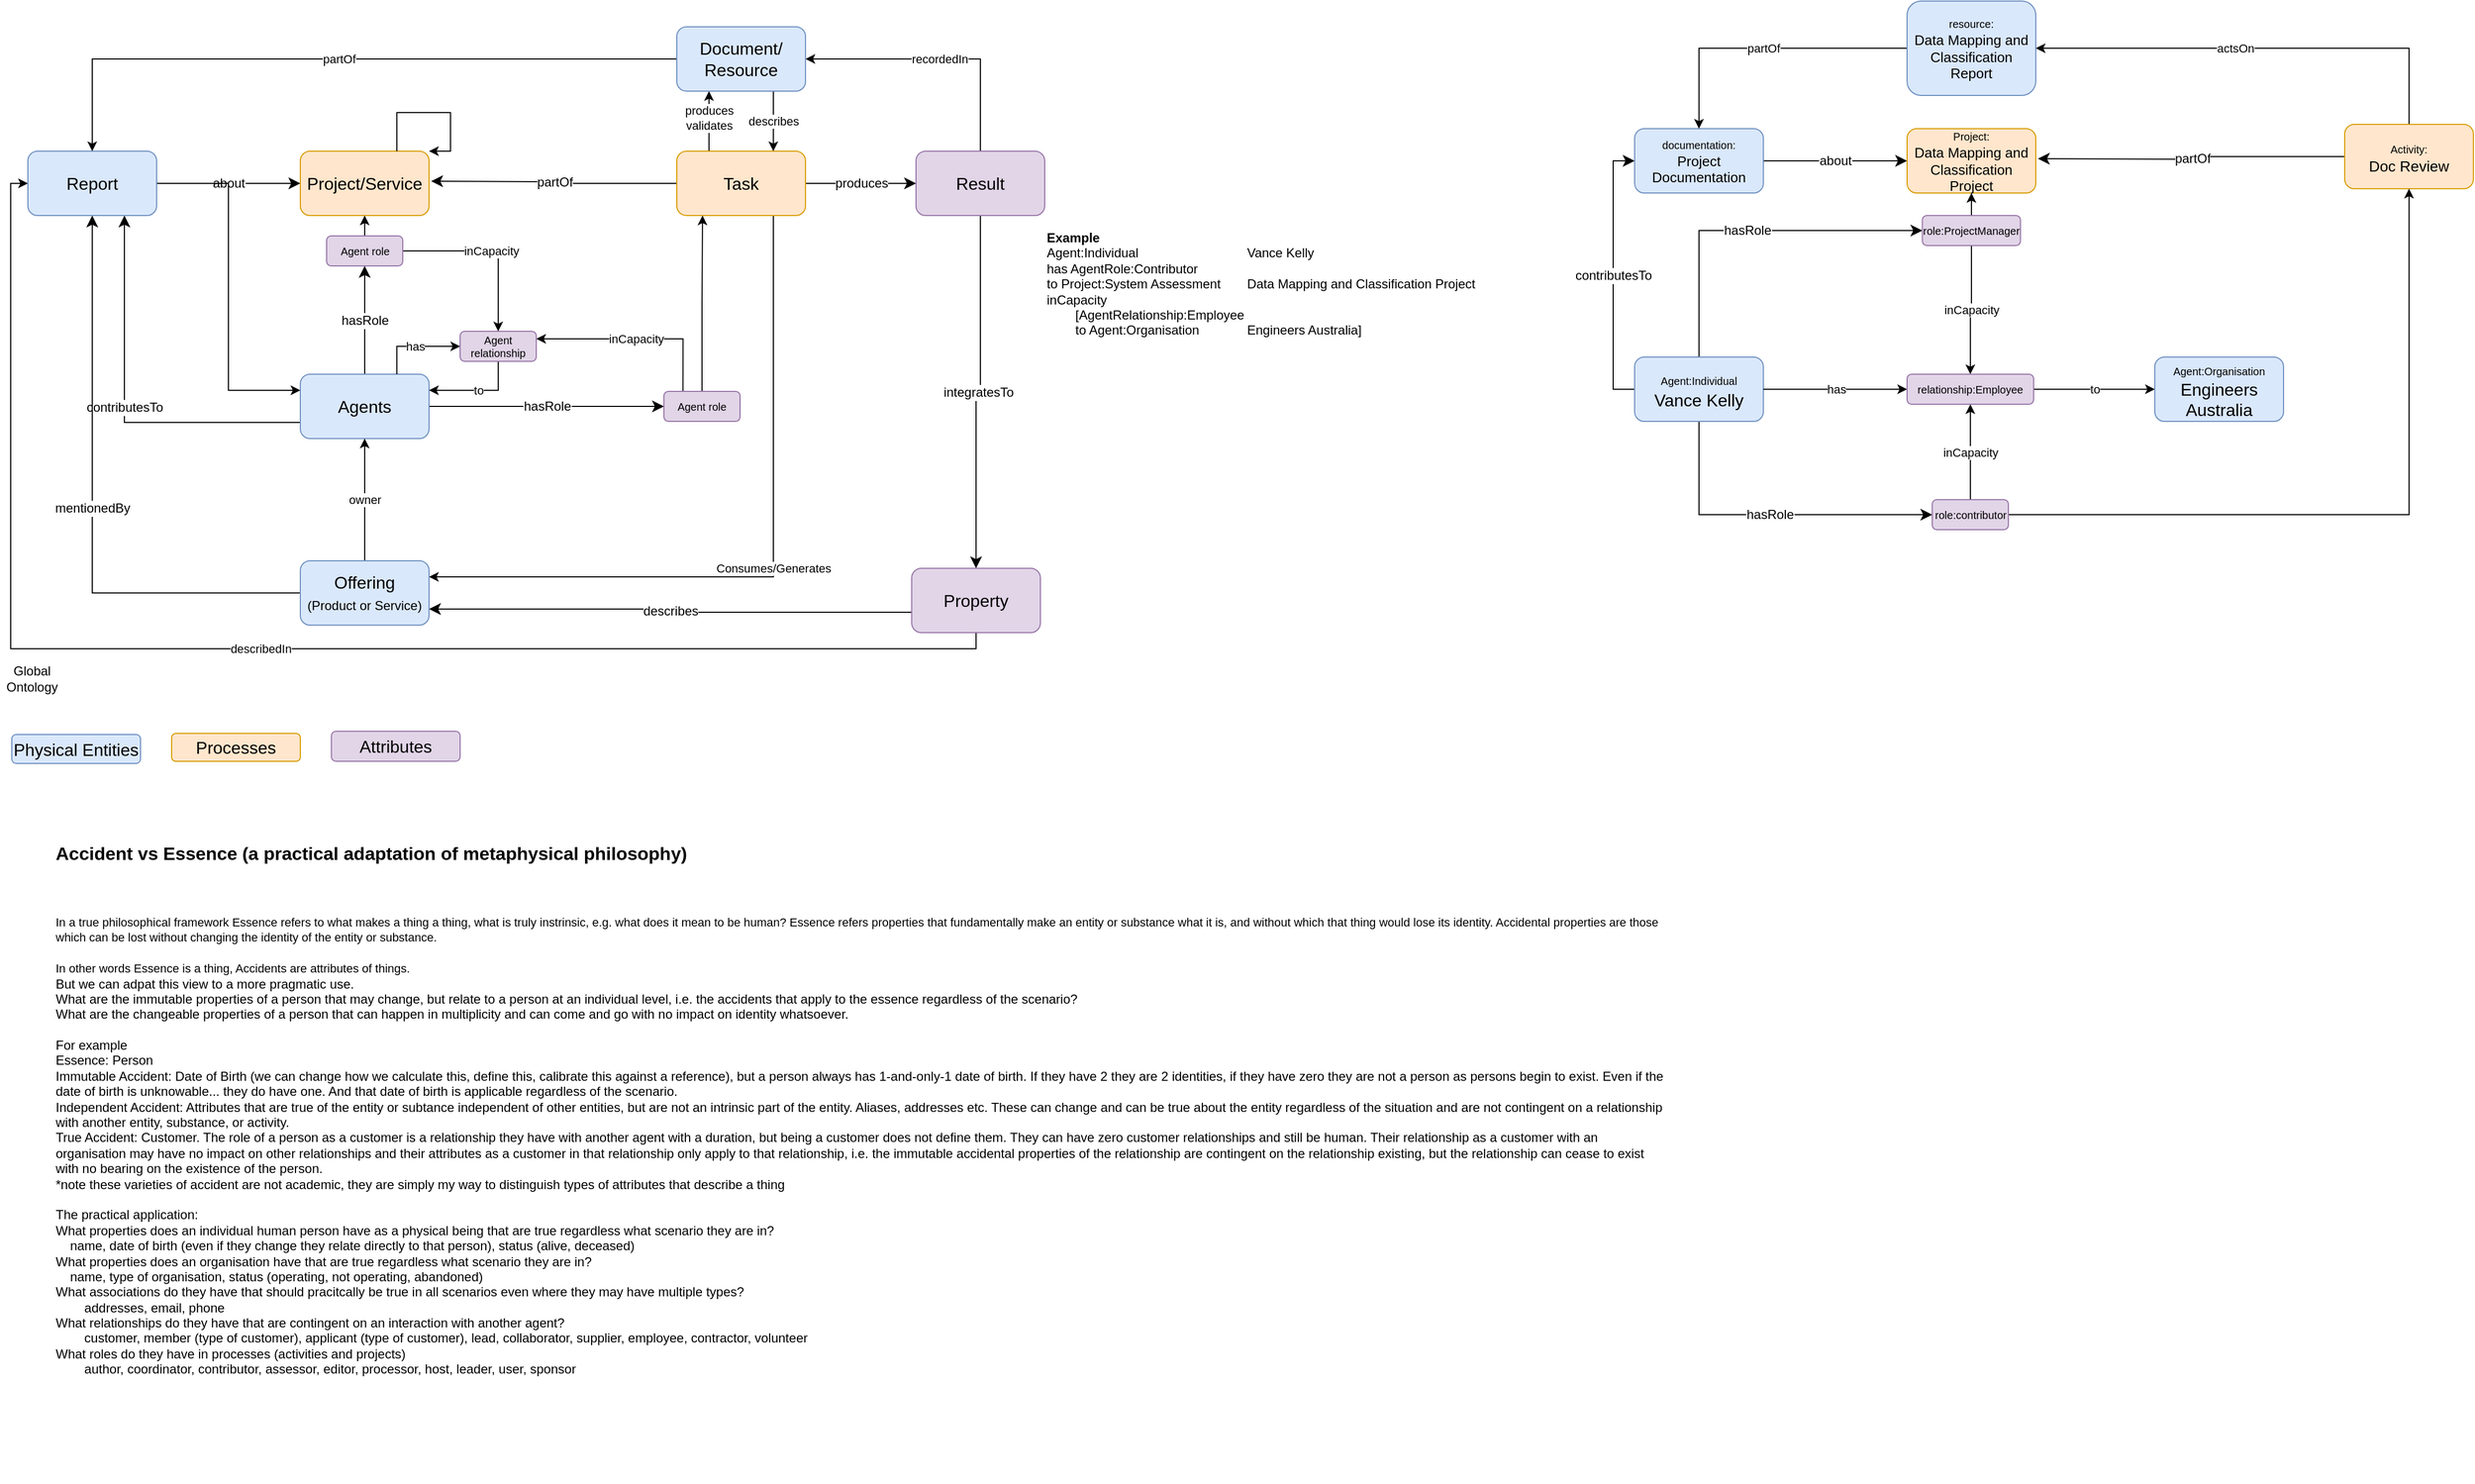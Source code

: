 <mxfile version="21.7.4" type="github" pages="3">
  <diagram id="dSMpPCMRFVoMhnsqTzQS" name="MetaModel (Ontology)">
    <mxGraphModel dx="2261" dy="1927" grid="1" gridSize="10" guides="1" tooltips="1" connect="1" arrows="1" fold="1" page="1" pageScale="1" pageWidth="827" pageHeight="1169" math="0" shadow="0">
      <root>
        <mxCell id="0" />
        <mxCell id="1" parent="0" />
        <mxCell id="gTGTpOwcSKxPiAX5VktX-1" value="contributesTo" style="edgeStyle=orthogonalEdgeStyle;rounded=0;orthogonalLoop=1;jettySize=auto;html=1;entryX=0.75;entryY=1;entryDx=0;entryDy=0;fontSize=12;startSize=8;endSize=8;exitX=0;exitY=0.75;exitDx=0;exitDy=0;jumpStyle=arc;" parent="1" source="gTGTpOwcSKxPiAX5VktX-4" target="gTGTpOwcSKxPiAX5VktX-24" edge="1">
          <mxGeometry relative="1" as="geometry" />
        </mxCell>
        <mxCell id="gTGTpOwcSKxPiAX5VktX-2" value="hasRole" style="edgeStyle=orthogonalEdgeStyle;rounded=0;orthogonalLoop=1;jettySize=auto;html=1;fontSize=12;startSize=8;endSize=8;jumpStyle=arc;exitX=0.5;exitY=0;exitDx=0;exitDy=0;entryX=0.5;entryY=1;entryDx=0;entryDy=0;" parent="1" source="gTGTpOwcSKxPiAX5VktX-4" target="gTGTpOwcSKxPiAX5VktX-40" edge="1">
          <mxGeometry relative="1" as="geometry" />
        </mxCell>
        <mxCell id="gTGTpOwcSKxPiAX5VktX-3" value="hasRole" style="edgeStyle=orthogonalEdgeStyle;rounded=0;orthogonalLoop=1;jettySize=auto;html=1;fontSize=12;startSize=8;endSize=8;jumpStyle=arc;entryX=0;entryY=0.5;entryDx=0;entryDy=0;" parent="1" source="gTGTpOwcSKxPiAX5VktX-4" target="gTGTpOwcSKxPiAX5VktX-38" edge="1">
          <mxGeometry relative="1" as="geometry" />
        </mxCell>
        <mxCell id="gTGTpOwcSKxPiAX5VktX-4" value="Agents" style="rounded=1;whiteSpace=wrap;html=1;fontSize=16;fillColor=#dae8fc;strokeColor=#6c8ebf;" parent="1" vertex="1">
          <mxGeometry x="159" y="-148" width="120" height="60" as="geometry" />
        </mxCell>
        <mxCell id="gTGTpOwcSKxPiAX5VktX-7" value="describes" style="edgeStyle=orthogonalEdgeStyle;rounded=0;orthogonalLoop=1;jettySize=auto;html=1;fontSize=12;startSize=8;endSize=8;jumpStyle=arc;exitX=1;exitY=0.75;exitDx=0;exitDy=0;entryX=0;entryY=0.683;entryDx=0;entryDy=0;entryPerimeter=0;endArrow=none;endFill=0;startArrow=classic;startFill=1;" parent="1" source="gTGTpOwcSKxPiAX5VktX-11" target="gTGTpOwcSKxPiAX5VktX-14" edge="1">
          <mxGeometry relative="1" as="geometry" />
        </mxCell>
        <mxCell id="gTGTpOwcSKxPiAX5VktX-8" value="mentionedBy" style="edgeStyle=orthogonalEdgeStyle;rounded=0;orthogonalLoop=1;jettySize=auto;html=1;fontSize=12;startSize=8;endSize=8;jumpStyle=arc;" parent="1" source="gTGTpOwcSKxPiAX5VktX-11" target="gTGTpOwcSKxPiAX5VktX-24" edge="1">
          <mxGeometry relative="1" as="geometry" />
        </mxCell>
        <mxCell id="gTGTpOwcSKxPiAX5VktX-9" value="owner" style="edgeStyle=orthogonalEdgeStyle;rounded=0;orthogonalLoop=1;jettySize=auto;html=1;entryX=0.5;entryY=1;entryDx=0;entryDy=0;" parent="1" source="gTGTpOwcSKxPiAX5VktX-11" target="gTGTpOwcSKxPiAX5VktX-4" edge="1">
          <mxGeometry relative="1" as="geometry" />
        </mxCell>
        <mxCell id="gTGTpOwcSKxPiAX5VktX-10" value="Consumes/Generates" style="edgeStyle=orthogonalEdgeStyle;rounded=0;orthogonalLoop=1;jettySize=auto;html=1;entryX=0.75;entryY=1;entryDx=0;entryDy=0;exitX=1;exitY=0.25;exitDx=0;exitDy=0;startArrow=classic;startFill=1;endArrow=none;endFill=0;" parent="1" source="gTGTpOwcSKxPiAX5VktX-11" target="gTGTpOwcSKxPiAX5VktX-20" edge="1">
          <mxGeometry relative="1" as="geometry" />
        </mxCell>
        <mxCell id="gTGTpOwcSKxPiAX5VktX-11" value="Offering&lt;br&gt;&lt;font style=&quot;font-size: 12px;&quot;&gt;(Product or Service)&lt;/font&gt;" style="rounded=1;whiteSpace=wrap;html=1;fontSize=16;fillColor=#dae8fc;strokeColor=#6c8ebf;" parent="1" vertex="1">
          <mxGeometry x="159" y="26" width="120" height="60" as="geometry" />
        </mxCell>
        <mxCell id="gTGTpOwcSKxPiAX5VktX-12" value="integratesTo" style="edgeStyle=orthogonalEdgeStyle;rounded=0;orthogonalLoop=1;jettySize=auto;html=1;fontSize=12;startSize=8;endSize=8;jumpStyle=arc;startArrow=classic;startFill=1;endArrow=none;endFill=0;" parent="1" source="gTGTpOwcSKxPiAX5VktX-14" target="gTGTpOwcSKxPiAX5VktX-16" edge="1">
          <mxGeometry relative="1" as="geometry" />
        </mxCell>
        <mxCell id="gTGTpOwcSKxPiAX5VktX-13" value="describedIn" style="edgeStyle=orthogonalEdgeStyle;rounded=0;orthogonalLoop=1;jettySize=auto;html=1;entryX=0;entryY=0.5;entryDx=0;entryDy=0;exitX=0.5;exitY=1;exitDx=0;exitDy=0;" parent="1" source="gTGTpOwcSKxPiAX5VktX-14" target="gTGTpOwcSKxPiAX5VktX-24" edge="1">
          <mxGeometry relative="1" as="geometry">
            <Array as="points">
              <mxPoint x="789" y="108" />
              <mxPoint x="-111" y="108" />
              <mxPoint x="-111" y="-326" />
            </Array>
          </mxGeometry>
        </mxCell>
        <mxCell id="gTGTpOwcSKxPiAX5VktX-14" value="Property" style="rounded=1;whiteSpace=wrap;html=1;fontSize=16;fillColor=#e1d5e7;strokeColor=#9673a6;" parent="1" vertex="1">
          <mxGeometry x="729" y="33" width="120" height="60" as="geometry" />
        </mxCell>
        <mxCell id="gTGTpOwcSKxPiAX5VktX-15" value="recordedIn" style="edgeStyle=orthogonalEdgeStyle;rounded=0;orthogonalLoop=1;jettySize=auto;html=1;entryX=1;entryY=0.5;entryDx=0;entryDy=0;exitX=0.5;exitY=0;exitDx=0;exitDy=0;" parent="1" source="gTGTpOwcSKxPiAX5VktX-16" target="gTGTpOwcSKxPiAX5VktX-27" edge="1">
          <mxGeometry relative="1" as="geometry" />
        </mxCell>
        <mxCell id="gTGTpOwcSKxPiAX5VktX-16" value="Result" style="rounded=1;whiteSpace=wrap;html=1;fontSize=16;fillColor=#e1d5e7;strokeColor=#9673a6;" parent="1" vertex="1">
          <mxGeometry x="733" y="-356" width="120" height="60" as="geometry" />
        </mxCell>
        <mxCell id="gTGTpOwcSKxPiAX5VktX-17" value="produces" style="edgeStyle=orthogonalEdgeStyle;rounded=0;orthogonalLoop=1;jettySize=auto;html=1;entryX=0;entryY=0.5;entryDx=0;entryDy=0;fontSize=12;startSize=8;endSize=8;jumpStyle=arc;exitX=1;exitY=0.5;exitDx=0;exitDy=0;" parent="1" source="gTGTpOwcSKxPiAX5VktX-20" target="gTGTpOwcSKxPiAX5VktX-16" edge="1">
          <mxGeometry relative="1" as="geometry" />
        </mxCell>
        <mxCell id="gTGTpOwcSKxPiAX5VktX-18" value="partOf" style="edgeStyle=orthogonalEdgeStyle;rounded=0;orthogonalLoop=1;jettySize=auto;html=1;fontSize=12;startSize=8;endSize=8;jumpStyle=arc;" parent="1" source="gTGTpOwcSKxPiAX5VktX-20" edge="1">
          <mxGeometry relative="1" as="geometry">
            <mxPoint x="281" y="-328" as="targetPoint" />
          </mxGeometry>
        </mxCell>
        <mxCell id="gTGTpOwcSKxPiAX5VktX-19" value="produces&lt;br&gt;validates" style="edgeStyle=orthogonalEdgeStyle;rounded=0;orthogonalLoop=1;jettySize=auto;html=1;entryX=0.25;entryY=1;entryDx=0;entryDy=0;exitX=0.25;exitY=0;exitDx=0;exitDy=0;" parent="1" source="gTGTpOwcSKxPiAX5VktX-20" target="gTGTpOwcSKxPiAX5VktX-27" edge="1">
          <mxGeometry x="0.107" relative="1" as="geometry">
            <mxPoint as="offset" />
          </mxGeometry>
        </mxCell>
        <mxCell id="gTGTpOwcSKxPiAX5VktX-20" value="Task" style="rounded=1;whiteSpace=wrap;html=1;fontSize=16;fillColor=#ffe6cc;strokeColor=#d79b00;" parent="1" vertex="1">
          <mxGeometry x="510" y="-356" width="120" height="60" as="geometry" />
        </mxCell>
        <mxCell id="gTGTpOwcSKxPiAX5VktX-21" value="Project/Service" style="rounded=1;whiteSpace=wrap;html=1;fontSize=16;fillColor=#ffe6cc;strokeColor=#d79b00;" parent="1" vertex="1">
          <mxGeometry x="159" y="-356" width="120" height="60" as="geometry" />
        </mxCell>
        <mxCell id="gTGTpOwcSKxPiAX5VktX-22" value="about" style="edgeStyle=orthogonalEdgeStyle;rounded=0;orthogonalLoop=1;jettySize=auto;html=1;entryX=0;entryY=0.5;entryDx=0;entryDy=0;fontSize=12;startSize=8;endSize=8;jumpStyle=arc;" parent="1" source="gTGTpOwcSKxPiAX5VktX-24" target="gTGTpOwcSKxPiAX5VktX-21" edge="1">
          <mxGeometry relative="1" as="geometry" />
        </mxCell>
        <mxCell id="gTGTpOwcSKxPiAX5VktX-23" style="edgeStyle=orthogonalEdgeStyle;rounded=0;orthogonalLoop=1;jettySize=auto;html=1;entryX=0;entryY=0.25;entryDx=0;entryDy=0;exitX=1;exitY=0.5;exitDx=0;exitDy=0;" parent="1" source="gTGTpOwcSKxPiAX5VktX-24" target="gTGTpOwcSKxPiAX5VktX-4" edge="1">
          <mxGeometry relative="1" as="geometry" />
        </mxCell>
        <mxCell id="gTGTpOwcSKxPiAX5VktX-24" value="Report" style="rounded=1;whiteSpace=wrap;html=1;fontSize=16;fillColor=#dae8fc;strokeColor=#6c8ebf;" parent="1" vertex="1">
          <mxGeometry x="-95" y="-356" width="120" height="60" as="geometry" />
        </mxCell>
        <mxCell id="gTGTpOwcSKxPiAX5VktX-25" value="partOf" style="edgeStyle=orthogonalEdgeStyle;rounded=0;orthogonalLoop=1;jettySize=auto;html=1;entryX=0.5;entryY=0;entryDx=0;entryDy=0;" parent="1" source="gTGTpOwcSKxPiAX5VktX-27" target="gTGTpOwcSKxPiAX5VktX-24" edge="1">
          <mxGeometry relative="1" as="geometry" />
        </mxCell>
        <mxCell id="gTGTpOwcSKxPiAX5VktX-26" value="describes&lt;br&gt;" style="edgeStyle=orthogonalEdgeStyle;rounded=0;orthogonalLoop=1;jettySize=auto;html=1;exitX=0.75;exitY=1;exitDx=0;exitDy=0;entryX=0.75;entryY=0;entryDx=0;entryDy=0;" parent="1" source="gTGTpOwcSKxPiAX5VktX-27" target="gTGTpOwcSKxPiAX5VktX-20" edge="1">
          <mxGeometry relative="1" as="geometry" />
        </mxCell>
        <mxCell id="gTGTpOwcSKxPiAX5VktX-27" value="Document/&lt;br&gt;Resource" style="rounded=1;whiteSpace=wrap;html=1;fontSize=16;fillColor=#dae8fc;strokeColor=#6c8ebf;" parent="1" vertex="1">
          <mxGeometry x="510" y="-472" width="120" height="60" as="geometry" />
        </mxCell>
        <mxCell id="gTGTpOwcSKxPiAX5VktX-28" value="Global Ontology" style="text;html=1;strokeColor=none;fillColor=none;align=center;verticalAlign=middle;whiteSpace=wrap;rounded=0;" parent="1" vertex="1">
          <mxGeometry x="-121" y="121" width="60" height="30" as="geometry" />
        </mxCell>
        <mxCell id="gTGTpOwcSKxPiAX5VktX-29" value="has" style="edgeStyle=orthogonalEdgeStyle;rounded=0;orthogonalLoop=1;jettySize=auto;html=1;exitX=0.75;exitY=0;exitDx=0;exitDy=0;entryX=0;entryY=0.5;entryDx=0;entryDy=0;" parent="1" source="gTGTpOwcSKxPiAX5VktX-4" target="gTGTpOwcSKxPiAX5VktX-36" edge="1">
          <mxGeometry x="0.012" relative="1" as="geometry">
            <mxPoint as="offset" />
          </mxGeometry>
        </mxCell>
        <mxCell id="gTGTpOwcSKxPiAX5VktX-30" value="Physical Entities" style="rounded=1;whiteSpace=wrap;html=1;fontSize=16;fillColor=#dae8fc;strokeColor=#6c8ebf;" parent="1" vertex="1">
          <mxGeometry x="-110" y="188" width="120" height="27" as="geometry" />
        </mxCell>
        <mxCell id="gTGTpOwcSKxPiAX5VktX-31" value="Processes" style="rounded=1;whiteSpace=wrap;html=1;fontSize=16;fillColor=#ffe6cc;strokeColor=#d79b00;" parent="1" vertex="1">
          <mxGeometry x="39" y="187" width="120" height="26" as="geometry" />
        </mxCell>
        <mxCell id="gTGTpOwcSKxPiAX5VktX-32" value="Attributes" style="rounded=1;whiteSpace=wrap;html=1;fontSize=16;fillColor=#e1d5e7;strokeColor=#9673a6;" parent="1" vertex="1">
          <mxGeometry x="188" y="185" width="120" height="28" as="geometry" />
        </mxCell>
        <mxCell id="gTGTpOwcSKxPiAX5VktX-33" value="to" style="edgeStyle=orthogonalEdgeStyle;rounded=0;orthogonalLoop=1;jettySize=auto;html=1;entryX=1;entryY=0.25;entryDx=0;entryDy=0;exitX=0.5;exitY=1;exitDx=0;exitDy=0;" parent="1" source="gTGTpOwcSKxPiAX5VktX-36" target="gTGTpOwcSKxPiAX5VktX-4" edge="1">
          <mxGeometry x="0.005" relative="1" as="geometry">
            <mxPoint as="offset" />
          </mxGeometry>
        </mxCell>
        <mxCell id="gTGTpOwcSKxPiAX5VktX-34" value="inCapacity" style="edgeStyle=orthogonalEdgeStyle;rounded=0;orthogonalLoop=1;jettySize=auto;html=1;entryX=1;entryY=0.25;entryDx=0;entryDy=0;exitX=0.25;exitY=0;exitDx=0;exitDy=0;" parent="1" source="gTGTpOwcSKxPiAX5VktX-38" target="gTGTpOwcSKxPiAX5VktX-36" edge="1">
          <mxGeometry relative="1" as="geometry">
            <mxPoint x="470" y="-243" as="sourcePoint" />
          </mxGeometry>
        </mxCell>
        <mxCell id="gTGTpOwcSKxPiAX5VktX-35" value="inCapacity" style="edgeStyle=orthogonalEdgeStyle;rounded=0;orthogonalLoop=1;jettySize=auto;html=1;exitX=1;exitY=0.5;exitDx=0;exitDy=0;entryX=0.5;entryY=0;entryDx=0;entryDy=0;" parent="1" source="gTGTpOwcSKxPiAX5VktX-40" target="gTGTpOwcSKxPiAX5VktX-36" edge="1">
          <mxGeometry relative="1" as="geometry">
            <mxPoint x="386" y="-251" as="targetPoint" />
          </mxGeometry>
        </mxCell>
        <mxCell id="gTGTpOwcSKxPiAX5VktX-36" value="Agent relationship" style="rounded=1;whiteSpace=wrap;html=1;fontSize=10;fillColor=#e1d5e7;strokeColor=#9673a6;" parent="1" vertex="1">
          <mxGeometry x="308" y="-188" width="71" height="28" as="geometry" />
        </mxCell>
        <mxCell id="gTGTpOwcSKxPiAX5VktX-37" style="edgeStyle=orthogonalEdgeStyle;rounded=0;orthogonalLoop=1;jettySize=auto;html=1;entryX=0.2;entryY=1;entryDx=0;entryDy=0;entryPerimeter=0;" parent="1" source="gTGTpOwcSKxPiAX5VktX-38" target="gTGTpOwcSKxPiAX5VktX-20" edge="1">
          <mxGeometry relative="1" as="geometry" />
        </mxCell>
        <mxCell id="gTGTpOwcSKxPiAX5VktX-38" value="Agent role" style="rounded=1;whiteSpace=wrap;html=1;fontSize=10;fillColor=#e1d5e7;strokeColor=#9673a6;" parent="1" vertex="1">
          <mxGeometry x="498" y="-132" width="71" height="28" as="geometry" />
        </mxCell>
        <mxCell id="gTGTpOwcSKxPiAX5VktX-39" style="edgeStyle=orthogonalEdgeStyle;rounded=0;orthogonalLoop=1;jettySize=auto;html=1;entryX=0.5;entryY=1;entryDx=0;entryDy=0;exitX=0.5;exitY=0;exitDx=0;exitDy=0;" parent="1" source="gTGTpOwcSKxPiAX5VktX-40" target="gTGTpOwcSKxPiAX5VktX-21" edge="1">
          <mxGeometry relative="1" as="geometry" />
        </mxCell>
        <mxCell id="gTGTpOwcSKxPiAX5VktX-40" value="Agent role" style="rounded=1;whiteSpace=wrap;html=1;fontSize=10;fillColor=#e1d5e7;strokeColor=#9673a6;" parent="1" vertex="1">
          <mxGeometry x="183.5" y="-277" width="71" height="28" as="geometry" />
        </mxCell>
        <mxCell id="gTGTpOwcSKxPiAX5VktX-41" value="&lt;b&gt;Example&lt;/b&gt;&lt;br&gt;Agent:Individual&lt;span style=&quot;white-space: pre;&quot;&gt;&#x9;&lt;/span&gt;&lt;span style=&quot;white-space: pre;&quot;&gt;&#x9;&lt;/span&gt;&lt;span style=&quot;white-space: pre;&quot;&gt;&#x9;&lt;/span&gt;&lt;span style=&quot;white-space: pre;&quot;&gt;&#x9;&lt;/span&gt;Vance Kelly&lt;br&gt;has AgentRole:Contributor&lt;br&gt;to Project:System Assessment&lt;span style=&quot;white-space: pre;&quot;&gt;&#x9;&lt;/span&gt;Data Mapping and Classification Project&lt;br&gt;inCapacity&lt;br&gt;&lt;span style=&quot;white-space: pre;&quot;&gt;&#x9;&lt;/span&gt;[AgentRelationship:Employee &lt;br&gt;&lt;span style=&quot;white-space: pre;&quot;&gt;&#x9;&lt;/span&gt;to Agent:Organisation &lt;span style=&quot;white-space: pre;&quot;&gt;&#x9;&lt;/span&gt;&lt;span style=&quot;white-space: pre;&quot;&gt;&#x9;&lt;/span&gt;Engineers Australia]" style="text;html=1;strokeColor=none;fillColor=none;align=left;verticalAlign=top;whiteSpace=wrap;rounded=0;" parent="1" vertex="1">
          <mxGeometry x="853" y="-289" width="450" height="116" as="geometry" />
        </mxCell>
        <mxCell id="gTGTpOwcSKxPiAX5VktX-42" value="contributesTo" style="edgeStyle=orthogonalEdgeStyle;rounded=0;orthogonalLoop=1;jettySize=auto;html=1;entryX=0;entryY=0.5;entryDx=0;entryDy=0;fontSize=12;startSize=8;endSize=8;jumpStyle=arc;exitX=0;exitY=0.5;exitDx=0;exitDy=0;" parent="1" source="gTGTpOwcSKxPiAX5VktX-45" target="gTGTpOwcSKxPiAX5VktX-51" edge="1">
          <mxGeometry relative="1" as="geometry" />
        </mxCell>
        <mxCell id="gTGTpOwcSKxPiAX5VktX-43" value="hasRole" style="edgeStyle=orthogonalEdgeStyle;rounded=0;orthogonalLoop=1;jettySize=auto;html=1;fontSize=12;startSize=8;endSize=8;jumpStyle=arc;entryX=0;entryY=0.5;entryDx=0;entryDy=0;exitX=0.5;exitY=0;exitDx=0;exitDy=0;" parent="1" source="gTGTpOwcSKxPiAX5VktX-45" target="gTGTpOwcSKxPiAX5VktX-62" edge="1">
          <mxGeometry relative="1" as="geometry">
            <mxPoint x="1492" y="-166" as="sourcePoint" />
          </mxGeometry>
        </mxCell>
        <mxCell id="gTGTpOwcSKxPiAX5VktX-44" value="hasRole" style="edgeStyle=orthogonalEdgeStyle;rounded=0;orthogonalLoop=1;jettySize=auto;html=1;fontSize=12;startSize=8;endSize=8;jumpStyle=arc;entryX=0;entryY=0.5;entryDx=0;entryDy=0;exitX=0.5;exitY=1;exitDx=0;exitDy=0;" parent="1" source="gTGTpOwcSKxPiAX5VktX-45" target="gTGTpOwcSKxPiAX5VktX-60" edge="1">
          <mxGeometry relative="1" as="geometry" />
        </mxCell>
        <mxCell id="gTGTpOwcSKxPiAX5VktX-45" value="&lt;font style=&quot;font-size: 10px;&quot;&gt;Agent:Individual&lt;/font&gt;&lt;br&gt;Vance Kelly" style="rounded=1;whiteSpace=wrap;html=1;fontSize=16;fillColor=#dae8fc;strokeColor=#6c8ebf;" parent="1" vertex="1">
          <mxGeometry x="1403" y="-164" width="120" height="60" as="geometry" />
        </mxCell>
        <mxCell id="gTGTpOwcSKxPiAX5VktX-46" value="partOf" style="edgeStyle=orthogonalEdgeStyle;rounded=0;orthogonalLoop=1;jettySize=auto;html=1;fontSize=12;startSize=8;endSize=8;jumpStyle=arc;" parent="1" source="gTGTpOwcSKxPiAX5VktX-48" edge="1">
          <mxGeometry relative="1" as="geometry">
            <mxPoint x="1779" y="-349" as="targetPoint" />
          </mxGeometry>
        </mxCell>
        <mxCell id="gTGTpOwcSKxPiAX5VktX-47" value="actsOn" style="edgeStyle=orthogonalEdgeStyle;rounded=0;orthogonalLoop=1;jettySize=auto;html=1;entryX=1;entryY=0.5;entryDx=0;entryDy=0;exitX=0.5;exitY=0;exitDx=0;exitDy=0;" parent="1" source="gTGTpOwcSKxPiAX5VktX-48" target="gTGTpOwcSKxPiAX5VktX-53" edge="1">
          <mxGeometry x="0.111" relative="1" as="geometry">
            <mxPoint as="offset" />
          </mxGeometry>
        </mxCell>
        <mxCell id="gTGTpOwcSKxPiAX5VktX-48" value="&lt;font style=&quot;font-size: 10px;&quot;&gt;Activity: &lt;br&gt;&lt;/font&gt;Doc Review" style="rounded=1;whiteSpace=wrap;html=1;fontSize=14;fillColor=#ffe6cc;strokeColor=#d79b00;" parent="1" vertex="1">
          <mxGeometry x="2065" y="-381" width="120" height="60" as="geometry" />
        </mxCell>
        <mxCell id="gTGTpOwcSKxPiAX5VktX-49" value="&lt;font style=&quot;font-size: 10px;&quot;&gt;Project:&lt;/font&gt;&lt;br style=&quot;font-size: 13px;&quot;&gt;Data Mapping and Classification Project" style="rounded=1;whiteSpace=wrap;html=1;fontSize=13;fillColor=#ffe6cc;strokeColor=#d79b00;" parent="1" vertex="1">
          <mxGeometry x="1657" y="-377" width="120" height="60" as="geometry" />
        </mxCell>
        <mxCell id="gTGTpOwcSKxPiAX5VktX-50" value="about" style="edgeStyle=orthogonalEdgeStyle;rounded=0;orthogonalLoop=1;jettySize=auto;html=1;entryX=0;entryY=0.5;entryDx=0;entryDy=0;fontSize=12;startSize=8;endSize=8;jumpStyle=arc;" parent="1" source="gTGTpOwcSKxPiAX5VktX-51" target="gTGTpOwcSKxPiAX5VktX-49" edge="1">
          <mxGeometry relative="1" as="geometry" />
        </mxCell>
        <mxCell id="gTGTpOwcSKxPiAX5VktX-51" value="&lt;font style=&quot;font-size: 10px;&quot;&gt;&lt;font style=&quot;font-size: 10px;&quot;&gt;documentation&lt;/font&gt;:&lt;/font&gt;&lt;br style=&quot;font-size: 13px;&quot;&gt;Project Documentation" style="rounded=1;whiteSpace=wrap;html=1;fontSize=13;fillColor=#dae8fc;strokeColor=#6c8ebf;" parent="1" vertex="1">
          <mxGeometry x="1403" y="-377" width="120" height="60" as="geometry" />
        </mxCell>
        <mxCell id="gTGTpOwcSKxPiAX5VktX-52" value="partOf" style="edgeStyle=orthogonalEdgeStyle;rounded=0;orthogonalLoop=1;jettySize=auto;html=1;entryX=0.5;entryY=0;entryDx=0;entryDy=0;" parent="1" source="gTGTpOwcSKxPiAX5VktX-53" target="gTGTpOwcSKxPiAX5VktX-51" edge="1">
          <mxGeometry relative="1" as="geometry" />
        </mxCell>
        <mxCell id="gTGTpOwcSKxPiAX5VktX-53" value="&lt;font style=&quot;font-size: 10px;&quot;&gt;resource:&lt;/font&gt;&lt;br style=&quot;font-size: 13px;&quot;&gt;Data Mapping and Classification Report" style="rounded=1;whiteSpace=wrap;html=1;fontSize=13;fillColor=#dae8fc;strokeColor=#6c8ebf;" parent="1" vertex="1">
          <mxGeometry x="1657" y="-496" width="120" height="88" as="geometry" />
        </mxCell>
        <mxCell id="gTGTpOwcSKxPiAX5VktX-54" value="has" style="edgeStyle=orthogonalEdgeStyle;rounded=0;orthogonalLoop=1;jettySize=auto;html=1;exitX=1;exitY=0.5;exitDx=0;exitDy=0;entryX=0;entryY=0.5;entryDx=0;entryDy=0;" parent="1" source="gTGTpOwcSKxPiAX5VktX-45" target="gTGTpOwcSKxPiAX5VktX-58" edge="1">
          <mxGeometry x="0.012" relative="1" as="geometry">
            <mxPoint as="offset" />
          </mxGeometry>
        </mxCell>
        <mxCell id="gTGTpOwcSKxPiAX5VktX-55" value="to" style="edgeStyle=orthogonalEdgeStyle;rounded=0;orthogonalLoop=1;jettySize=auto;html=1;entryX=0;entryY=0.5;entryDx=0;entryDy=0;exitX=1;exitY=0.5;exitDx=0;exitDy=0;" parent="1" source="gTGTpOwcSKxPiAX5VktX-58" target="gTGTpOwcSKxPiAX5VktX-63" edge="1">
          <mxGeometry x="0.005" relative="1" as="geometry">
            <mxPoint as="offset" />
          </mxGeometry>
        </mxCell>
        <mxCell id="gTGTpOwcSKxPiAX5VktX-56" value="inCapacity" style="edgeStyle=orthogonalEdgeStyle;rounded=0;orthogonalLoop=1;jettySize=auto;html=1;exitX=0.5;exitY=0;exitDx=0;exitDy=0;" parent="1" source="gTGTpOwcSKxPiAX5VktX-60" target="gTGTpOwcSKxPiAX5VktX-58" edge="1">
          <mxGeometry relative="1" as="geometry">
            <mxPoint x="1968" y="-264" as="sourcePoint" />
          </mxGeometry>
        </mxCell>
        <mxCell id="gTGTpOwcSKxPiAX5VktX-57" value="inCapacity" style="edgeStyle=orthogonalEdgeStyle;rounded=0;orthogonalLoop=1;jettySize=auto;html=1;exitX=0.5;exitY=1;exitDx=0;exitDy=0;entryX=0.5;entryY=0;entryDx=0;entryDy=0;" parent="1" source="gTGTpOwcSKxPiAX5VktX-62" target="gTGTpOwcSKxPiAX5VktX-58" edge="1">
          <mxGeometry relative="1" as="geometry">
            <mxPoint x="1884" y="-272" as="targetPoint" />
          </mxGeometry>
        </mxCell>
        <mxCell id="gTGTpOwcSKxPiAX5VktX-58" value="relationship:Employee" style="rounded=1;whiteSpace=wrap;html=1;fontSize=10;fillColor=#e1d5e7;strokeColor=#9673a6;" parent="1" vertex="1">
          <mxGeometry x="1657" y="-148" width="118" height="28" as="geometry" />
        </mxCell>
        <mxCell id="gTGTpOwcSKxPiAX5VktX-59" style="edgeStyle=orthogonalEdgeStyle;rounded=0;orthogonalLoop=1;jettySize=auto;html=1;entryX=0.5;entryY=1;entryDx=0;entryDy=0;exitX=1;exitY=0.5;exitDx=0;exitDy=0;" parent="1" source="gTGTpOwcSKxPiAX5VktX-60" target="gTGTpOwcSKxPiAX5VktX-48" edge="1">
          <mxGeometry relative="1" as="geometry" />
        </mxCell>
        <mxCell id="gTGTpOwcSKxPiAX5VktX-60" value="role:contributor" style="rounded=1;whiteSpace=wrap;html=1;fontSize=10;fillColor=#e1d5e7;strokeColor=#9673a6;" parent="1" vertex="1">
          <mxGeometry x="1680.5" y="-31" width="71" height="28" as="geometry" />
        </mxCell>
        <mxCell id="gTGTpOwcSKxPiAX5VktX-61" style="edgeStyle=orthogonalEdgeStyle;rounded=0;orthogonalLoop=1;jettySize=auto;html=1;entryX=0.5;entryY=1;entryDx=0;entryDy=0;exitX=0.5;exitY=0;exitDx=0;exitDy=0;" parent="1" source="gTGTpOwcSKxPiAX5VktX-62" target="gTGTpOwcSKxPiAX5VktX-49" edge="1">
          <mxGeometry relative="1" as="geometry" />
        </mxCell>
        <mxCell id="gTGTpOwcSKxPiAX5VktX-62" value="role:ProjectManager" style="rounded=1;whiteSpace=wrap;html=1;fontSize=10;fillColor=#e1d5e7;strokeColor=#9673a6;" parent="1" vertex="1">
          <mxGeometry x="1671.25" y="-296" width="91.5" height="28" as="geometry" />
        </mxCell>
        <mxCell id="gTGTpOwcSKxPiAX5VktX-63" value="&lt;font style=&quot;font-size: 10px;&quot;&gt;Agent:Organisation&lt;/font&gt;&lt;br&gt;Engineers Australia" style="rounded=1;whiteSpace=wrap;html=1;fontSize=16;fillColor=#dae8fc;strokeColor=#6c8ebf;" parent="1" vertex="1">
          <mxGeometry x="1888" y="-164" width="120" height="60" as="geometry" />
        </mxCell>
        <mxCell id="gTGTpOwcSKxPiAX5VktX-64" value="&lt;p style=&quot;line-height: 230%;&quot;&gt;&lt;/p&gt;&lt;h1 style=&quot;line-height: 110%;&quot;&gt;&lt;font style=&quot;&quot;&gt;&lt;span style=&quot;font-size: 17px;&quot;&gt;Accident vs Essence (a practical adaptation of metaphysical philosophy)&lt;/span&gt;&lt;br&gt;&lt;br&gt;&lt;/font&gt;&lt;/h1&gt;&lt;div&gt;&lt;font style=&quot;&quot;&gt;&lt;font style=&quot;font-size: 11px; font-weight: normal;&quot;&gt;In a true philosophical framework Essence refers to what makes a thing a thing, what is truly instrinsic, e.g. what does it mean to be human? Essence refers properties that fundamentally make an entity or substance what it is, and without which that thing would lose its identity. Accidental properties are those which can be lost without changing the identity of the entity or substance.&lt;/font&gt;&lt;/font&gt;&lt;/div&gt;&lt;div&gt;&lt;font style=&quot;&quot;&gt;&lt;font style=&quot;font-size: 11px; font-weight: normal;&quot;&gt;&lt;br&gt;&lt;/font&gt;&lt;/font&gt;&lt;/div&gt;&lt;div&gt;&lt;font style=&quot;&quot;&gt;&lt;font style=&quot;font-size: 11px; font-weight: normal;&quot;&gt;In other words Essence is a thing, Accidents are attributes of things.&lt;/font&gt;&lt;/font&gt;&lt;/div&gt;&lt;div&gt;But we can adpat this view to a more pragmatic use.&lt;/div&gt;&lt;div&gt;What are the immutable properties of a person that may change, but relate to a person at an individual level, i.e. the accidents that apply to the essence regardless of the scenario?&lt;/div&gt;&lt;div&gt;What are the changeable properties of a person that can happen in multiplicity and can come and go with no impact on identity whatsoever.&lt;/div&gt;&lt;div&gt;&lt;br&gt;&lt;/div&gt;&lt;div&gt;For example&amp;nbsp;&lt;/div&gt;&lt;div&gt;Essence: Person&lt;/div&gt;&lt;div&gt;Immutable Accident: Date of Birth (we can change how we calculate this, define this, calibrate this against a reference), but a person always has 1-and-only-1 date of birth. If they have 2 they are 2 identities, if they have zero they are not a person as persons begin to exist. Even if the date of birth is unknowable... they do have one. And that date of birth is applicable regardless of the scenario.&lt;/div&gt;&lt;div&gt;Independent Accident: Attributes that are true of the entity or subtance independent of other entities, but are not an intrinsic part of the entity. Aliases, addresses etc. These can change and can be true about the entity regardless of the situation and are not contingent on a relationship with another entity, substance, or activity.&lt;/div&gt;&lt;div&gt;True Accident: Customer. The role of a person as a customer is a relationship they have with another agent with a duration, but being a customer does not define them. They can have zero customer relationships and still be human. Their relationship as a customer with an organisation may have no impact on other relationships and their attributes as a customer in that relationship only apply to that relationship, i.e. the immutable accidental properties of the relationship are contingent on the relationship existing, but the relationship can cease to exist with no bearing on the existence of the person.&lt;/div&gt;&lt;div&gt;*note these varieties of accident are not academic, they are simply my way to distinguish types of attributes that describe a thing&lt;/div&gt;&lt;div&gt;&lt;br&gt;&lt;/div&gt;&lt;div&gt;The practical application:&lt;/div&gt;&lt;div&gt;What properties does an individual human person have as a physical being that are true regardless what scenario they are in?&lt;/div&gt;&lt;div&gt;&lt;span style=&quot;&quot;&gt;&lt;span style=&quot;white-space: pre;&quot;&gt;&amp;nbsp;&amp;nbsp;&amp;nbsp;&amp;nbsp;&lt;/span&gt;&lt;/span&gt;name, date of birth (even if they change they relate directly to that person), status (alive, deceased)&lt;br&gt;&lt;/div&gt;&lt;div&gt;What properties does an organisation have that are true regardless what scenario they are in?&lt;/div&gt;&lt;div&gt;&lt;span style=&quot;&quot;&gt;&lt;span style=&quot;white-space: pre;&quot;&gt;&amp;nbsp;&amp;nbsp;&amp;nbsp;&amp;nbsp;&lt;/span&gt;&lt;/span&gt;name, type of organisation, status (operating, not operating, abandoned)&lt;br&gt;&lt;/div&gt;&lt;div&gt;What associations do they have that should pracitcally be true in all scenarios even where they may have multiple types?&lt;/div&gt;&lt;div&gt;&lt;span style=&quot;white-space: pre;&quot;&gt;&#x9;&lt;/span&gt;addresses, email, phone&lt;br&gt;&lt;/div&gt;&lt;div&gt;What relationships do they have that are contingent on an interaction with another agent?&lt;/div&gt;&lt;div&gt;&lt;span style=&quot;white-space: pre;&quot;&gt;&#x9;&lt;/span&gt;customer, member (type of customer), applicant (type of customer), lead, collaborator, supplier, employee, contractor, volunteer&lt;br&gt;&lt;/div&gt;&lt;div&gt;What roles do they have in processes (activities and projects)&lt;/div&gt;&lt;div&gt;&lt;span style=&quot;white-space: pre;&quot;&gt;&#x9;&lt;/span&gt;author, coordinator, contributor, assessor, editor, processor, host, leader, user, sponsor&lt;br&gt;&lt;/div&gt;&lt;div&gt;&lt;br&gt;&lt;/div&gt;&lt;p&gt;&lt;/p&gt;" style="text;html=1;strokeColor=none;fillColor=none;spacing=5;spacingTop=-26;whiteSpace=wrap;overflow=hidden;rounded=0;" parent="1" vertex="1">
          <mxGeometry x="-74" y="284" width="1510" height="602" as="geometry" />
        </mxCell>
        <mxCell id="gTGTpOwcSKxPiAX5VktX-65" style="edgeStyle=orthogonalEdgeStyle;rounded=0;orthogonalLoop=1;jettySize=auto;html=1;entryX=1;entryY=0;entryDx=0;entryDy=0;exitX=0.75;exitY=0;exitDx=0;exitDy=0;" parent="1" source="gTGTpOwcSKxPiAX5VktX-21" target="gTGTpOwcSKxPiAX5VktX-21" edge="1">
          <mxGeometry relative="1" as="geometry">
            <Array as="points">
              <mxPoint x="249" y="-392" />
              <mxPoint x="299" y="-392" />
              <mxPoint x="299" y="-356" />
            </Array>
          </mxGeometry>
        </mxCell>
      </root>
    </mxGraphModel>
  </diagram>
  <diagram id="2ZbMI21gfnPuPDzTtje0" name="Survey Example">
    <mxGraphModel dx="1434" dy="1927" grid="1" gridSize="10" guides="1" tooltips="1" connect="1" arrows="1" fold="1" page="1" pageScale="1" pageWidth="827" pageHeight="1169" math="0" shadow="0">
      <root>
        <mxCell id="0" />
        <mxCell id="1" parent="0" />
        <mxCell id="UnpmgQpJQKSjWsWsdajE-1" value="&lt;font style=&quot;&quot;&gt;&lt;span style=&quot;font-size: 11px;&quot;&gt;Agents&lt;/span&gt;&lt;br&gt;&lt;font size=&quot;1&quot; style=&quot;&quot;&gt;&lt;b style=&quot;&quot;&gt;&lt;sup&gt;types: Organisation, Person&lt;/sup&gt;&lt;/b&gt;&lt;/font&gt;&lt;/font&gt;" style="rounded=1;whiteSpace=wrap;html=1;fontSize=16;fillColor=none;verticalAlign=top;dashed=1;dashPattern=12 12;" parent="1" vertex="1">
          <mxGeometry x="400" y="-320" width="240" height="280" as="geometry" />
        </mxCell>
        <mxCell id="XdaUMVqaw4D3TTqN__1H-1" value="hasRole" style="edgeStyle=orthogonalEdgeStyle;rounded=0;orthogonalLoop=1;jettySize=auto;html=1;fontSize=12;startSize=8;endSize=8;jumpStyle=arc;exitX=0;exitY=0.5;exitDx=0;exitDy=0;entryX=0.5;entryY=1;entryDx=0;entryDy=0;" parent="1" source="XdaUMVqaw4D3TTqN__1H-17" target="XdaUMVqaw4D3TTqN__1H-15" edge="1">
          <mxGeometry relative="1" as="geometry" />
        </mxCell>
        <mxCell id="XdaUMVqaw4D3TTqN__1H-2" value="hasRole" style="edgeStyle=orthogonalEdgeStyle;rounded=0;orthogonalLoop=1;jettySize=auto;html=1;fontSize=12;startSize=8;endSize=8;jumpStyle=arc;entryX=0.5;entryY=1;entryDx=0;entryDy=0;" parent="1" source="XdaUMVqaw4D3TTqN__1H-3" target="XdaUMVqaw4D3TTqN__1H-13" edge="1">
          <mxGeometry relative="1" as="geometry" />
        </mxCell>
        <mxCell id="XdaUMVqaw4D3TTqN__1H-3" value="Person&lt;br&gt;&lt;font style=&quot;font-size: 12px;&quot;&gt;&lt;b&gt;&quot;Joe Blogs&quot;&lt;/b&gt;&lt;/font&gt;" style="rounded=1;whiteSpace=wrap;html=1;fontSize=16;fillColor=#dae8fc;strokeColor=#6c8ebf;" parent="1" vertex="1">
          <mxGeometry x="440" y="-120" width="160" height="40" as="geometry" />
        </mxCell>
        <mxCell id="XdaUMVqaw4D3TTqN__1H-4" value="partOf" style="edgeStyle=orthogonalEdgeStyle;rounded=0;orthogonalLoop=1;jettySize=auto;html=1;fontSize=12;startSize=8;endSize=8;jumpStyle=arc;entryX=1;entryY=0.5;entryDx=0;entryDy=0;" parent="1" source="XdaUMVqaw4D3TTqN__1H-5" target="XdaUMVqaw4D3TTqN__1H-6" edge="1">
          <mxGeometry relative="1" as="geometry">
            <mxPoint x="430" y="-220" as="targetPoint" />
          </mxGeometry>
        </mxCell>
        <mxCell id="XdaUMVqaw4D3TTqN__1H-28" style="edgeStyle=orthogonalEdgeStyle;rounded=0;orthogonalLoop=1;jettySize=auto;html=1;entryX=1;entryY=0.5;entryDx=0;entryDy=0;exitX=0.5;exitY=0;exitDx=0;exitDy=0;" parent="1" source="XdaUMVqaw4D3TTqN__1H-5" target="XdaUMVqaw4D3TTqN__1H-24" edge="1">
          <mxGeometry relative="1" as="geometry" />
        </mxCell>
        <mxCell id="XdaUMVqaw4D3TTqN__1H-5" value="Task:&lt;br&gt;&lt;font style=&quot;font-size: 12px;&quot;&gt;&lt;b&gt;Survey Response&lt;/b&gt;&lt;/font&gt;" style="rounded=1;whiteSpace=wrap;html=1;fontSize=16;fillColor=#ffe6cc;strokeColor=#d79b00;" parent="1" vertex="1">
          <mxGeometry x="620" y="-400" width="200" height="40" as="geometry" />
        </mxCell>
        <mxCell id="XdaUMVqaw4D3TTqN__1H-19" style="edgeStyle=orthogonalEdgeStyle;rounded=0;orthogonalLoop=1;jettySize=auto;html=1;" parent="1" source="XdaUMVqaw4D3TTqN__1H-6" target="XdaUMVqaw4D3TTqN__1H-18" edge="1">
          <mxGeometry relative="1" as="geometry" />
        </mxCell>
        <mxCell id="XdaUMVqaw4D3TTqN__1H-6" value="Project/Process:&lt;br&gt;&lt;font style=&quot;font-size: 12px;&quot;&gt;&lt;b&gt;Survey&lt;/b&gt;&lt;/font&gt;" style="rounded=1;whiteSpace=wrap;html=1;fontSize=16;fillColor=#ffe6cc;strokeColor=#d79b00;" parent="1" vertex="1">
          <mxGeometry x="240" y="-400" width="160" height="40" as="geometry" />
        </mxCell>
        <mxCell id="XdaUMVqaw4D3TTqN__1H-7" value="has" style="edgeStyle=orthogonalEdgeStyle;rounded=0;orthogonalLoop=1;jettySize=auto;html=1;exitX=0.5;exitY=0;exitDx=0;exitDy=0;entryX=0.5;entryY=1;entryDx=0;entryDy=0;" parent="1" source="XdaUMVqaw4D3TTqN__1H-3" target="XdaUMVqaw4D3TTqN__1H-11" edge="1">
          <mxGeometry x="0.012" relative="1" as="geometry">
            <mxPoint as="offset" />
          </mxGeometry>
        </mxCell>
        <mxCell id="XdaUMVqaw4D3TTqN__1H-8" value="to" style="edgeStyle=orthogonalEdgeStyle;rounded=0;orthogonalLoop=1;jettySize=auto;html=1;entryX=0.5;entryY=1;entryDx=0;entryDy=0;exitX=0.5;exitY=0;exitDx=0;exitDy=0;" parent="1" source="XdaUMVqaw4D3TTqN__1H-11" target="XdaUMVqaw4D3TTqN__1H-17" edge="1">
          <mxGeometry x="0.005" relative="1" as="geometry">
            <mxPoint as="offset" />
          </mxGeometry>
        </mxCell>
        <mxCell id="XdaUMVqaw4D3TTqN__1H-9" value="inCapacity" style="edgeStyle=orthogonalEdgeStyle;rounded=0;orthogonalLoop=1;jettySize=auto;html=1;entryX=1;entryY=0.5;entryDx=0;entryDy=0;exitX=0;exitY=0.5;exitDx=0;exitDy=0;" parent="1" source="XdaUMVqaw4D3TTqN__1H-13" target="XdaUMVqaw4D3TTqN__1H-11" edge="1">
          <mxGeometry relative="1" as="geometry">
            <mxPoint x="470" y="-147" as="sourcePoint" />
          </mxGeometry>
        </mxCell>
        <mxCell id="XdaUMVqaw4D3TTqN__1H-11" value="hasRelationship:&lt;br&gt;Customer" style="rounded=1;whiteSpace=wrap;html=1;fontSize=10;fillColor=#e1d5e7;strokeColor=#9673a6;" parent="1" vertex="1">
          <mxGeometry x="479.5" y="-199.5" width="81" height="39" as="geometry" />
        </mxCell>
        <mxCell id="XdaUMVqaw4D3TTqN__1H-12" style="edgeStyle=orthogonalEdgeStyle;rounded=0;orthogonalLoop=1;jettySize=auto;html=1;entryX=0.5;entryY=1;entryDx=0;entryDy=0;exitX=0.5;exitY=0;exitDx=0;exitDy=0;" parent="1" source="XdaUMVqaw4D3TTqN__1H-13" target="XdaUMVqaw4D3TTqN__1H-5" edge="1">
          <mxGeometry relative="1" as="geometry" />
        </mxCell>
        <mxCell id="XdaUMVqaw4D3TTqN__1H-13" value="hasRole:&lt;br&gt;&lt;b&gt;respondent&lt;/b&gt;" style="rounded=1;whiteSpace=wrap;html=1;fontSize=10;fillColor=#e1d5e7;strokeColor=#9673a6;" parent="1" vertex="1">
          <mxGeometry x="680" y="-280" width="80" height="40" as="geometry" />
        </mxCell>
        <mxCell id="XdaUMVqaw4D3TTqN__1H-14" style="edgeStyle=orthogonalEdgeStyle;rounded=0;orthogonalLoop=1;jettySize=auto;html=1;entryX=0.5;entryY=1;entryDx=0;entryDy=0;exitX=0.5;exitY=0;exitDx=0;exitDy=0;" parent="1" source="XdaUMVqaw4D3TTqN__1H-15" target="XdaUMVqaw4D3TTqN__1H-6" edge="1">
          <mxGeometry relative="1" as="geometry" />
        </mxCell>
        <mxCell id="XdaUMVqaw4D3TTqN__1H-15" value="hasrole:&lt;br&gt;&lt;b&gt;Creator&lt;/b&gt;" style="rounded=1;whiteSpace=wrap;html=1;fontSize=10;fillColor=#e1d5e7;strokeColor=#9673a6;" parent="1" vertex="1">
          <mxGeometry x="279" y="-320" width="81" height="40" as="geometry" />
        </mxCell>
        <mxCell id="XdaUMVqaw4D3TTqN__1H-17" value="Organisation:&lt;br&gt;&lt;b&gt;&lt;font style=&quot;font-size: 12px;&quot;&gt;&quot;Engineers Australia&quot;&lt;/font&gt;&lt;/b&gt;" style="rounded=1;whiteSpace=wrap;html=1;fontSize=16;fillColor=#dae8fc;strokeColor=#6c8ebf;" parent="1" vertex="1">
          <mxGeometry x="440" y="-280" width="160" height="40" as="geometry" />
        </mxCell>
        <mxCell id="XdaUMVqaw4D3TTqN__1H-27" style="edgeStyle=orthogonalEdgeStyle;rounded=0;orthogonalLoop=1;jettySize=auto;html=1;entryX=0;entryY=0.5;entryDx=0;entryDy=0;" parent="1" source="XdaUMVqaw4D3TTqN__1H-18" target="XdaUMVqaw4D3TTqN__1H-25" edge="1">
          <mxGeometry relative="1" as="geometry" />
        </mxCell>
        <mxCell id="XdaUMVqaw4D3TTqN__1H-18" value="Project Detail:&lt;br style=&quot;font-size: 9px;&quot;&gt;type: survey question" style="rounded=1;whiteSpace=wrap;html=1;fontSize=9;fillColor=#ffe6cc;strokeColor=#d79b00;" parent="1" vertex="1">
          <mxGeometry x="240" y="-480" width="161" height="40" as="geometry" />
        </mxCell>
        <mxCell id="XdaUMVqaw4D3TTqN__1H-22" value="result" style="swimlane;fontStyle=0;childLayout=stackLayout;horizontal=1;startSize=30;horizontalStack=0;resizeParent=1;resizeParentMax=0;resizeLast=0;collapsible=1;marginBottom=0;whiteSpace=wrap;html=1;" parent="1" vertex="1">
          <mxGeometry x="440" y="-670" width="200" height="240" as="geometry" />
        </mxCell>
        <mxCell id="XdaUMVqaw4D3TTqN__1H-23" value="result_id" style="text;strokeColor=none;fillColor=none;align=left;verticalAlign=middle;spacingLeft=4;spacingRight=4;overflow=hidden;points=[[0,0.5],[1,0.5]];portConstraint=eastwest;rotatable=0;whiteSpace=wrap;html=1;" parent="XdaUMVqaw4D3TTqN__1H-22" vertex="1">
          <mxGeometry y="30" width="200" height="30" as="geometry" />
        </mxCell>
        <mxCell id="XdaUMVqaw4D3TTqN__1H-24" value="task_id" style="text;strokeColor=none;fillColor=none;align=left;verticalAlign=middle;spacingLeft=4;spacingRight=4;overflow=hidden;points=[[0,0.5],[1,0.5]];portConstraint=eastwest;rotatable=0;whiteSpace=wrap;html=1;" parent="XdaUMVqaw4D3TTqN__1H-22" vertex="1">
          <mxGeometry y="60" width="200" height="30" as="geometry" />
        </mxCell>
        <mxCell id="4GohXKVC75JvniGbY96I-1" value="type (descriptive, NPS score, etc)" style="text;strokeColor=none;fillColor=none;align=left;verticalAlign=middle;spacingLeft=4;spacingRight=4;overflow=hidden;points=[[0,0.5],[1,0.5]];portConstraint=eastwest;rotatable=0;whiteSpace=wrap;html=1;" parent="XdaUMVqaw4D3TTqN__1H-22" vertex="1">
          <mxGeometry y="90" width="200" height="30" as="geometry" />
        </mxCell>
        <mxCell id="XdaUMVqaw4D3TTqN__1H-25" value="project_detail_id (survey question)" style="text;strokeColor=none;fillColor=none;align=left;verticalAlign=middle;spacingLeft=4;spacingRight=4;overflow=hidden;points=[[0,0.5],[1,0.5]];portConstraint=eastwest;rotatable=0;whiteSpace=wrap;html=1;" parent="XdaUMVqaw4D3TTqN__1H-22" vertex="1">
          <mxGeometry y="120" width="200" height="30" as="geometry" />
        </mxCell>
        <mxCell id="XdaUMVqaw4D3TTqN__1H-26" value="value (survey response)" style="text;strokeColor=none;fillColor=none;align=left;verticalAlign=middle;spacingLeft=4;spacingRight=4;overflow=hidden;points=[[0,0.5],[1,0.5]];portConstraint=eastwest;rotatable=0;whiteSpace=wrap;html=1;" parent="XdaUMVqaw4D3TTqN__1H-22" vertex="1">
          <mxGeometry y="150" width="200" height="30" as="geometry" />
        </mxCell>
        <mxCell id="4GohXKVC75JvniGbY96I-3" value="unitOfMeasure" style="text;strokeColor=none;fillColor=none;align=left;verticalAlign=middle;spacingLeft=4;spacingRight=4;overflow=hidden;points=[[0,0.5],[1,0.5]];portConstraint=eastwest;rotatable=0;whiteSpace=wrap;html=1;fontColor=#B3B3B3;" parent="XdaUMVqaw4D3TTqN__1H-22" vertex="1">
          <mxGeometry y="180" width="200" height="30" as="geometry" />
        </mxCell>
        <mxCell id="4GohXKVC75JvniGbY96I-2" value="qualifier" style="text;strokeColor=none;fillColor=none;align=left;verticalAlign=middle;spacingLeft=4;spacingRight=4;overflow=hidden;points=[[0,0.5],[1,0.5]];portConstraint=eastwest;rotatable=0;whiteSpace=wrap;html=1;fontColor=#B3B3B3;" parent="XdaUMVqaw4D3TTqN__1H-22" vertex="1">
          <mxGeometry y="210" width="200" height="30" as="geometry" />
        </mxCell>
      </root>
    </mxGraphModel>
  </diagram>
  <diagram id="R2lEEEUBdFMjLlhIrx00" name="Agents - Expanded Logical">
    <mxGraphModel dx="5024" dy="5585" grid="1" gridSize="10" guides="1" tooltips="1" connect="1" arrows="1" fold="1" page="1" pageScale="1" pageWidth="3300" pageHeight="4681" math="0" shadow="0" extFonts="Permanent Marker^https://fonts.googleapis.com/css?family=Permanent+Marker">
      <root>
        <mxCell id="0" />
        <mxCell id="1" parent="0" />
        <mxCell id="C-vyLk0tnHw3VtMMgP7b-2" value="agents" style="shape=table;startSize=30;container=1;collapsible=1;childLayout=tableLayout;fixedRows=1;rowLines=0;fontStyle=1;align=center;resizeLast=1;" parent="1" vertex="1">
          <mxGeometry x="440" y="480" width="320" height="100" as="geometry">
            <mxRectangle x="440" y="120" width="80" height="30" as="alternateBounds" />
          </mxGeometry>
        </mxCell>
        <mxCell id="C-vyLk0tnHw3VtMMgP7b-3" value="" style="shape=partialRectangle;collapsible=0;dropTarget=0;pointerEvents=0;fillColor=none;points=[[0,0.5],[1,0.5]];portConstraint=eastwest;top=0;left=0;right=0;bottom=1;" parent="C-vyLk0tnHw3VtMMgP7b-2" vertex="1">
          <mxGeometry y="30" width="320" height="30" as="geometry" />
        </mxCell>
        <mxCell id="C-vyLk0tnHw3VtMMgP7b-4" value="PK" style="shape=partialRectangle;overflow=hidden;connectable=0;fillColor=none;top=0;left=0;bottom=0;right=0;fontStyle=1;" parent="C-vyLk0tnHw3VtMMgP7b-3" vertex="1">
          <mxGeometry width="30" height="30" as="geometry">
            <mxRectangle width="30" height="30" as="alternateBounds" />
          </mxGeometry>
        </mxCell>
        <mxCell id="C-vyLk0tnHw3VtMMgP7b-5" value="agent_id int NOT NULL " style="shape=partialRectangle;overflow=hidden;connectable=0;fillColor=none;top=0;left=0;bottom=0;right=0;align=left;spacingLeft=6;fontStyle=5;" parent="C-vyLk0tnHw3VtMMgP7b-3" vertex="1">
          <mxGeometry x="30" width="290" height="30" as="geometry">
            <mxRectangle width="290" height="30" as="alternateBounds" />
          </mxGeometry>
        </mxCell>
        <mxCell id="C-vyLk0tnHw3VtMMgP7b-6" value="" style="shape=partialRectangle;collapsible=0;dropTarget=0;pointerEvents=0;fillColor=none;points=[[0,0.5],[1,0.5]];portConstraint=eastwest;top=0;left=0;right=0;bottom=0;" parent="C-vyLk0tnHw3VtMMgP7b-2" vertex="1">
          <mxGeometry y="60" width="320" height="30" as="geometry" />
        </mxCell>
        <mxCell id="C-vyLk0tnHw3VtMMgP7b-7" value="" style="shape=partialRectangle;overflow=hidden;connectable=0;fillColor=none;top=0;left=0;bottom=0;right=0;" parent="C-vyLk0tnHw3VtMMgP7b-6" vertex="1">
          <mxGeometry width="30" height="30" as="geometry">
            <mxRectangle width="30" height="30" as="alternateBounds" />
          </mxGeometry>
        </mxCell>
        <mxCell id="C-vyLk0tnHw3VtMMgP7b-8" value="agent_type text NOT NULL" style="shape=partialRectangle;overflow=hidden;connectable=0;fillColor=none;top=0;left=0;bottom=0;right=0;align=left;spacingLeft=6;fontColor=#0000FF;" parent="C-vyLk0tnHw3VtMMgP7b-6" vertex="1">
          <mxGeometry x="30" width="290" height="30" as="geometry">
            <mxRectangle width="290" height="30" as="alternateBounds" />
          </mxGeometry>
        </mxCell>
        <mxCell id="C-vyLk0tnHw3VtMMgP7b-13" value="agent_relationship" style="shape=table;startSize=30;container=1;collapsible=1;childLayout=tableLayout;fixedRows=1;rowLines=0;fontStyle=1;align=center;resizeLast=1;" parent="1" vertex="1">
          <mxGeometry x="440" y="240" width="320" height="220" as="geometry" />
        </mxCell>
        <mxCell id="C-vyLk0tnHw3VtMMgP7b-14" value="" style="shape=partialRectangle;collapsible=0;dropTarget=0;pointerEvents=0;fillColor=none;points=[[0,0.5],[1,0.5]];portConstraint=eastwest;top=0;left=0;right=0;bottom=1;" parent="C-vyLk0tnHw3VtMMgP7b-13" vertex="1">
          <mxGeometry y="30" width="320" height="30" as="geometry" />
        </mxCell>
        <mxCell id="C-vyLk0tnHw3VtMMgP7b-15" value="PK" style="shape=partialRectangle;overflow=hidden;connectable=0;fillColor=none;top=0;left=0;bottom=0;right=0;fontStyle=1;" parent="C-vyLk0tnHw3VtMMgP7b-14" vertex="1">
          <mxGeometry width="30" height="30" as="geometry">
            <mxRectangle width="30" height="30" as="alternateBounds" />
          </mxGeometry>
        </mxCell>
        <mxCell id="C-vyLk0tnHw3VtMMgP7b-16" value="agent_relationship_id int NOT NULL " style="shape=partialRectangle;overflow=hidden;connectable=0;fillColor=none;top=0;left=0;bottom=0;right=0;align=left;spacingLeft=6;fontStyle=5;" parent="C-vyLk0tnHw3VtMMgP7b-14" vertex="1">
          <mxGeometry x="30" width="290" height="30" as="geometry">
            <mxRectangle width="290" height="30" as="alternateBounds" />
          </mxGeometry>
        </mxCell>
        <mxCell id="C-vyLk0tnHw3VtMMgP7b-17" value="" style="shape=partialRectangle;collapsible=0;dropTarget=0;pointerEvents=0;fillColor=none;points=[[0,0.5],[1,0.5]];portConstraint=eastwest;top=0;left=0;right=0;bottom=0;" parent="C-vyLk0tnHw3VtMMgP7b-13" vertex="1">
          <mxGeometry y="60" width="320" height="30" as="geometry" />
        </mxCell>
        <mxCell id="C-vyLk0tnHw3VtMMgP7b-18" value="FK" style="shape=partialRectangle;overflow=hidden;connectable=0;fillColor=none;top=0;left=0;bottom=0;right=0;" parent="C-vyLk0tnHw3VtMMgP7b-17" vertex="1">
          <mxGeometry width="30" height="30" as="geometry">
            <mxRectangle width="30" height="30" as="alternateBounds" />
          </mxGeometry>
        </mxCell>
        <mxCell id="C-vyLk0tnHw3VtMMgP7b-19" value="agent_id int NOT NULL" style="shape=partialRectangle;overflow=hidden;connectable=0;fillColor=none;top=0;left=0;bottom=0;right=0;align=left;spacingLeft=6;" parent="C-vyLk0tnHw3VtMMgP7b-17" vertex="1">
          <mxGeometry x="30" width="290" height="30" as="geometry">
            <mxRectangle width="290" height="30" as="alternateBounds" />
          </mxGeometry>
        </mxCell>
        <mxCell id="C-vyLk0tnHw3VtMMgP7b-20" value="" style="shape=partialRectangle;collapsible=0;dropTarget=0;pointerEvents=0;fillColor=none;points=[[0,0.5],[1,0.5]];portConstraint=eastwest;top=0;left=0;right=0;bottom=0;" parent="C-vyLk0tnHw3VtMMgP7b-13" vertex="1">
          <mxGeometry y="90" width="320" height="30" as="geometry" />
        </mxCell>
        <mxCell id="C-vyLk0tnHw3VtMMgP7b-21" value="" style="shape=partialRectangle;overflow=hidden;connectable=0;fillColor=none;top=0;left=0;bottom=0;right=0;" parent="C-vyLk0tnHw3VtMMgP7b-20" vertex="1">
          <mxGeometry width="30" height="30" as="geometry">
            <mxRectangle width="30" height="30" as="alternateBounds" />
          </mxGeometry>
        </mxCell>
        <mxCell id="C-vyLk0tnHw3VtMMgP7b-22" value="agent_relationship_type text NOT NULL" style="shape=partialRectangle;overflow=hidden;connectable=0;fillColor=none;top=0;left=0;bottom=0;right=0;align=left;spacingLeft=6;fontColor=#0000FF;" parent="C-vyLk0tnHw3VtMMgP7b-20" vertex="1">
          <mxGeometry x="30" width="290" height="30" as="geometry">
            <mxRectangle width="290" height="30" as="alternateBounds" />
          </mxGeometry>
        </mxCell>
        <mxCell id="nxWrLtwobirIawuoMjoq-2" style="shape=partialRectangle;collapsible=0;dropTarget=0;pointerEvents=0;fillColor=none;points=[[0,0.5],[1,0.5]];portConstraint=eastwest;top=0;left=0;right=0;bottom=0;" parent="C-vyLk0tnHw3VtMMgP7b-13" vertex="1">
          <mxGeometry y="120" width="320" height="30" as="geometry" />
        </mxCell>
        <mxCell id="nxWrLtwobirIawuoMjoq-3" value="FK" style="shape=partialRectangle;overflow=hidden;connectable=0;fillColor=none;top=0;left=0;bottom=0;right=0;" parent="nxWrLtwobirIawuoMjoq-2" vertex="1">
          <mxGeometry width="30" height="30" as="geometry">
            <mxRectangle width="30" height="30" as="alternateBounds" />
          </mxGeometry>
        </mxCell>
        <mxCell id="nxWrLtwobirIawuoMjoq-4" value="related_agent_id int NOT NULL" style="shape=partialRectangle;overflow=hidden;connectable=0;fillColor=none;top=0;left=0;bottom=0;right=0;align=left;spacingLeft=6;" parent="nxWrLtwobirIawuoMjoq-2" vertex="1">
          <mxGeometry x="30" width="290" height="30" as="geometry">
            <mxRectangle width="290" height="30" as="alternateBounds" />
          </mxGeometry>
        </mxCell>
        <mxCell id="nxWrLtwobirIawuoMjoq-11" style="shape=partialRectangle;collapsible=0;dropTarget=0;pointerEvents=0;fillColor=none;points=[[0,0.5],[1,0.5]];portConstraint=eastwest;top=0;left=0;right=0;bottom=0;" parent="C-vyLk0tnHw3VtMMgP7b-13" vertex="1">
          <mxGeometry y="150" width="320" height="30" as="geometry" />
        </mxCell>
        <mxCell id="nxWrLtwobirIawuoMjoq-12" style="shape=partialRectangle;overflow=hidden;connectable=0;fillColor=none;top=0;left=0;bottom=0;right=0;" parent="nxWrLtwobirIawuoMjoq-11" vertex="1">
          <mxGeometry width="30" height="30" as="geometry">
            <mxRectangle width="30" height="30" as="alternateBounds" />
          </mxGeometry>
        </mxCell>
        <mxCell id="nxWrLtwobirIawuoMjoq-13" value="start_date timestamp" style="shape=partialRectangle;overflow=hidden;connectable=0;fillColor=none;top=0;left=0;bottom=0;right=0;align=left;spacingLeft=6;" parent="nxWrLtwobirIawuoMjoq-11" vertex="1">
          <mxGeometry x="30" width="290" height="30" as="geometry">
            <mxRectangle width="290" height="30" as="alternateBounds" />
          </mxGeometry>
        </mxCell>
        <mxCell id="nxWrLtwobirIawuoMjoq-14" style="shape=partialRectangle;collapsible=0;dropTarget=0;pointerEvents=0;fillColor=none;points=[[0,0.5],[1,0.5]];portConstraint=eastwest;top=0;left=0;right=0;bottom=0;" parent="C-vyLk0tnHw3VtMMgP7b-13" vertex="1">
          <mxGeometry y="180" width="320" height="30" as="geometry" />
        </mxCell>
        <mxCell id="nxWrLtwobirIawuoMjoq-15" style="shape=partialRectangle;overflow=hidden;connectable=0;fillColor=none;top=0;left=0;bottom=0;right=0;" parent="nxWrLtwobirIawuoMjoq-14" vertex="1">
          <mxGeometry width="30" height="30" as="geometry">
            <mxRectangle width="30" height="30" as="alternateBounds" />
          </mxGeometry>
        </mxCell>
        <mxCell id="nxWrLtwobirIawuoMjoq-16" value="end_date timestamp" style="shape=partialRectangle;overflow=hidden;connectable=0;fillColor=none;top=0;left=0;bottom=0;right=0;align=left;spacingLeft=6;" parent="nxWrLtwobirIawuoMjoq-14" vertex="1">
          <mxGeometry x="30" width="290" height="30" as="geometry">
            <mxRectangle width="290" height="30" as="alternateBounds" />
          </mxGeometry>
        </mxCell>
        <mxCell id="C-vyLk0tnHw3VtMMgP7b-23" value="agent_identification" style="shape=table;startSize=30;container=1;collapsible=1;childLayout=tableLayout;fixedRows=1;rowLines=0;fontStyle=1;align=center;resizeLast=1;" parent="1" vertex="1">
          <mxGeometry y="680" width="320" height="160" as="geometry" />
        </mxCell>
        <mxCell id="C-vyLk0tnHw3VtMMgP7b-24" value="" style="shape=partialRectangle;collapsible=0;dropTarget=0;pointerEvents=0;fillColor=none;points=[[0,0.5],[1,0.5]];portConstraint=eastwest;top=0;left=0;right=0;bottom=1;" parent="C-vyLk0tnHw3VtMMgP7b-23" vertex="1">
          <mxGeometry y="30" width="320" height="30" as="geometry" />
        </mxCell>
        <mxCell id="C-vyLk0tnHw3VtMMgP7b-25" value="PK" style="shape=partialRectangle;overflow=hidden;connectable=0;fillColor=none;top=0;left=0;bottom=0;right=0;fontStyle=1;" parent="C-vyLk0tnHw3VtMMgP7b-24" vertex="1">
          <mxGeometry width="30" height="30" as="geometry">
            <mxRectangle width="30" height="30" as="alternateBounds" />
          </mxGeometry>
        </mxCell>
        <mxCell id="C-vyLk0tnHw3VtMMgP7b-26" value="agent_identification_id int NOT NULL " style="shape=partialRectangle;overflow=hidden;connectable=0;fillColor=none;top=0;left=0;bottom=0;right=0;align=left;spacingLeft=6;fontStyle=5;" parent="C-vyLk0tnHw3VtMMgP7b-24" vertex="1">
          <mxGeometry x="30" width="290" height="30" as="geometry">
            <mxRectangle width="290" height="30" as="alternateBounds" />
          </mxGeometry>
        </mxCell>
        <mxCell id="C-vyLk0tnHw3VtMMgP7b-27" value="" style="shape=partialRectangle;collapsible=0;dropTarget=0;pointerEvents=0;fillColor=none;points=[[0,0.5],[1,0.5]];portConstraint=eastwest;top=0;left=0;right=0;bottom=0;" parent="C-vyLk0tnHw3VtMMgP7b-23" vertex="1">
          <mxGeometry y="60" width="320" height="30" as="geometry" />
        </mxCell>
        <mxCell id="C-vyLk0tnHw3VtMMgP7b-28" value="FK" style="shape=partialRectangle;overflow=hidden;connectable=0;fillColor=none;top=0;left=0;bottom=0;right=0;" parent="C-vyLk0tnHw3VtMMgP7b-27" vertex="1">
          <mxGeometry width="30" height="30" as="geometry">
            <mxRectangle width="30" height="30" as="alternateBounds" />
          </mxGeometry>
        </mxCell>
        <mxCell id="C-vyLk0tnHw3VtMMgP7b-29" value="agent_id int NOT NULL" style="shape=partialRectangle;overflow=hidden;connectable=0;fillColor=none;top=0;left=0;bottom=0;right=0;align=left;spacingLeft=6;" parent="C-vyLk0tnHw3VtMMgP7b-27" vertex="1">
          <mxGeometry x="30" width="290" height="30" as="geometry">
            <mxRectangle width="290" height="30" as="alternateBounds" />
          </mxGeometry>
        </mxCell>
        <mxCell id="nxWrLtwobirIawuoMjoq-20" style="shape=partialRectangle;collapsible=0;dropTarget=0;pointerEvents=0;fillColor=none;points=[[0,0.5],[1,0.5]];portConstraint=eastwest;top=0;left=0;right=0;bottom=0;" parent="C-vyLk0tnHw3VtMMgP7b-23" vertex="1">
          <mxGeometry y="90" width="320" height="30" as="geometry" />
        </mxCell>
        <mxCell id="nxWrLtwobirIawuoMjoq-21" style="shape=partialRectangle;overflow=hidden;connectable=0;fillColor=none;top=0;left=0;bottom=0;right=0;" parent="nxWrLtwobirIawuoMjoq-20" vertex="1">
          <mxGeometry width="30" height="30" as="geometry">
            <mxRectangle width="30" height="30" as="alternateBounds" />
          </mxGeometry>
        </mxCell>
        <mxCell id="nxWrLtwobirIawuoMjoq-22" value="identifier_type text NOT NULL" style="shape=partialRectangle;overflow=hidden;connectable=0;fillColor=none;top=0;left=0;bottom=0;right=0;align=left;spacingLeft=6;fontColor=#0000FF;" parent="nxWrLtwobirIawuoMjoq-20" vertex="1">
          <mxGeometry x="30" width="290" height="30" as="geometry">
            <mxRectangle width="290" height="30" as="alternateBounds" />
          </mxGeometry>
        </mxCell>
        <mxCell id="nxWrLtwobirIawuoMjoq-17" style="shape=partialRectangle;collapsible=0;dropTarget=0;pointerEvents=0;fillColor=none;points=[[0,0.5],[1,0.5]];portConstraint=eastwest;top=0;left=0;right=0;bottom=0;" parent="C-vyLk0tnHw3VtMMgP7b-23" vertex="1">
          <mxGeometry y="120" width="320" height="30" as="geometry" />
        </mxCell>
        <mxCell id="nxWrLtwobirIawuoMjoq-18" style="shape=partialRectangle;overflow=hidden;connectable=0;fillColor=none;top=0;left=0;bottom=0;right=0;" parent="nxWrLtwobirIawuoMjoq-17" vertex="1">
          <mxGeometry width="30" height="30" as="geometry">
            <mxRectangle width="30" height="30" as="alternateBounds" />
          </mxGeometry>
        </mxCell>
        <mxCell id="nxWrLtwobirIawuoMjoq-19" value="identifier_code character(24) NOT NULL" style="shape=partialRectangle;overflow=hidden;connectable=0;fillColor=none;top=0;left=0;bottom=0;right=0;align=left;spacingLeft=6;" parent="nxWrLtwobirIawuoMjoq-17" vertex="1">
          <mxGeometry x="30" width="290" height="30" as="geometry">
            <mxRectangle width="290" height="30" as="alternateBounds" />
          </mxGeometry>
        </mxCell>
        <mxCell id="nxWrLtwobirIawuoMjoq-1" value="&lt;font color=&quot;#0000ff&quot;&gt;Blue&lt;/font&gt;&amp;nbsp;(0000FF) = Value from vocabulary/LookupList" style="text;html=1;strokeColor=none;fillColor=none;align=center;verticalAlign=middle;whiteSpace=wrap;rounded=0;" parent="1" vertex="1">
          <mxGeometry x="-780" y="40" width="380" height="30" as="geometry" />
        </mxCell>
        <mxCell id="nxWrLtwobirIawuoMjoq-5" style="edgeStyle=orthogonalEdgeStyle;rounded=1;orthogonalLoop=1;jettySize=auto;html=1;exitX=0;exitY=0.5;exitDx=0;exitDy=0;endArrow=ERzeroToOne;endFill=0;entryX=0;entryY=0.5;entryDx=0;entryDy=0;dashed=1;dashPattern=1 2;" parent="1" source="C-vyLk0tnHw3VtMMgP7b-3" target="C-vyLk0tnHw3VtMMgP7b-17" edge="1">
          <mxGeometry relative="1" as="geometry" />
        </mxCell>
        <mxCell id="nxWrLtwobirIawuoMjoq-6" style="edgeStyle=orthogonalEdgeStyle;rounded=1;orthogonalLoop=1;jettySize=auto;html=1;endArrow=ERoneToMany;endFill=0;" parent="1" source="C-vyLk0tnHw3VtMMgP7b-3" target="C-vyLk0tnHw3VtMMgP7b-24" edge="1">
          <mxGeometry relative="1" as="geometry">
            <Array as="points">
              <mxPoint x="400" y="525" />
              <mxPoint x="400" y="725" />
            </Array>
          </mxGeometry>
        </mxCell>
        <mxCell id="nxWrLtwobirIawuoMjoq-10" style="edgeStyle=orthogonalEdgeStyle;rounded=1;orthogonalLoop=1;jettySize=auto;html=1;entryX=1;entryY=0.5;entryDx=0;entryDy=0;endArrow=ERzeroToOne;endFill=0;dashed=1;dashPattern=1 2;exitX=1;exitY=0.5;exitDx=0;exitDy=0;" parent="1" source="C-vyLk0tnHw3VtMMgP7b-3" target="nxWrLtwobirIawuoMjoq-2" edge="1">
          <mxGeometry relative="1" as="geometry" />
        </mxCell>
        <mxCell id="nxWrLtwobirIawuoMjoq-23" value="membership_grade" style="shape=table;startSize=30;container=1;collapsible=1;childLayout=tableLayout;fixedRows=1;rowLines=0;fontStyle=1;align=center;resizeLast=1;" parent="1" vertex="1">
          <mxGeometry x="880" y="240" width="320" height="190" as="geometry">
            <mxRectangle x="440" y="120" width="80" height="30" as="alternateBounds" />
          </mxGeometry>
        </mxCell>
        <mxCell id="nxWrLtwobirIawuoMjoq-24" value="" style="shape=partialRectangle;collapsible=0;dropTarget=0;pointerEvents=0;fillColor=none;points=[[0,0.5],[1,0.5]];portConstraint=eastwest;top=0;left=0;right=0;bottom=1;" parent="nxWrLtwobirIawuoMjoq-23" vertex="1">
          <mxGeometry y="30" width="320" height="30" as="geometry" />
        </mxCell>
        <mxCell id="nxWrLtwobirIawuoMjoq-25" value="PK" style="shape=partialRectangle;overflow=hidden;connectable=0;fillColor=none;top=0;left=0;bottom=0;right=0;fontStyle=1;" parent="nxWrLtwobirIawuoMjoq-24" vertex="1">
          <mxGeometry width="30" height="30" as="geometry">
            <mxRectangle width="30" height="30" as="alternateBounds" />
          </mxGeometry>
        </mxCell>
        <mxCell id="nxWrLtwobirIawuoMjoq-26" value="membership_grade_id int NOT NULL " style="shape=partialRectangle;overflow=hidden;connectable=0;fillColor=none;top=0;left=0;bottom=0;right=0;align=left;spacingLeft=6;fontStyle=5;" parent="nxWrLtwobirIawuoMjoq-24" vertex="1">
          <mxGeometry x="30" width="290" height="30" as="geometry">
            <mxRectangle width="290" height="30" as="alternateBounds" />
          </mxGeometry>
        </mxCell>
        <mxCell id="nxWrLtwobirIawuoMjoq-54" style="shape=partialRectangle;collapsible=0;dropTarget=0;pointerEvents=0;fillColor=none;points=[[0,0.5],[1,0.5]];portConstraint=eastwest;top=0;left=0;right=0;bottom=0;" parent="nxWrLtwobirIawuoMjoq-23" vertex="1">
          <mxGeometry y="60" width="320" height="30" as="geometry" />
        </mxCell>
        <mxCell id="nxWrLtwobirIawuoMjoq-55" style="shape=partialRectangle;overflow=hidden;connectable=0;fillColor=none;top=0;left=0;bottom=0;right=0;" parent="nxWrLtwobirIawuoMjoq-54" vertex="1">
          <mxGeometry width="30" height="30" as="geometry">
            <mxRectangle width="30" height="30" as="alternateBounds" />
          </mxGeometry>
        </mxCell>
        <mxCell id="nxWrLtwobirIawuoMjoq-56" value="agent_relationship_id int NOT NULL" style="shape=partialRectangle;overflow=hidden;connectable=0;fillColor=none;top=0;left=0;bottom=0;right=0;align=left;spacingLeft=6;fontColor=#000000;" parent="nxWrLtwobirIawuoMjoq-54" vertex="1">
          <mxGeometry x="30" width="290" height="30" as="geometry">
            <mxRectangle width="290" height="30" as="alternateBounds" />
          </mxGeometry>
        </mxCell>
        <mxCell id="nxWrLtwobirIawuoMjoq-27" value="" style="shape=partialRectangle;collapsible=0;dropTarget=0;pointerEvents=0;fillColor=none;points=[[0,0.5],[1,0.5]];portConstraint=eastwest;top=0;left=0;right=0;bottom=0;" parent="nxWrLtwobirIawuoMjoq-23" vertex="1">
          <mxGeometry y="90" width="320" height="30" as="geometry" />
        </mxCell>
        <mxCell id="nxWrLtwobirIawuoMjoq-28" value="" style="shape=partialRectangle;overflow=hidden;connectable=0;fillColor=none;top=0;left=0;bottom=0;right=0;" parent="nxWrLtwobirIawuoMjoq-27" vertex="1">
          <mxGeometry width="30" height="30" as="geometry">
            <mxRectangle width="30" height="30" as="alternateBounds" />
          </mxGeometry>
        </mxCell>
        <mxCell id="nxWrLtwobirIawuoMjoq-29" value="membership_grade text NOT NULL" style="shape=partialRectangle;overflow=hidden;connectable=0;fillColor=none;top=0;left=0;bottom=0;right=0;align=left;spacingLeft=6;fontColor=#0000FF;" parent="nxWrLtwobirIawuoMjoq-27" vertex="1">
          <mxGeometry x="30" width="290" height="30" as="geometry">
            <mxRectangle width="290" height="30" as="alternateBounds" />
          </mxGeometry>
        </mxCell>
        <mxCell id="nxWrLtwobirIawuoMjoq-38" style="shape=partialRectangle;collapsible=0;dropTarget=0;pointerEvents=0;fillColor=none;points=[[0,0.5],[1,0.5]];portConstraint=eastwest;top=0;left=0;right=0;bottom=0;" parent="nxWrLtwobirIawuoMjoq-23" vertex="1">
          <mxGeometry y="120" width="320" height="30" as="geometry" />
        </mxCell>
        <mxCell id="nxWrLtwobirIawuoMjoq-39" style="shape=partialRectangle;overflow=hidden;connectable=0;fillColor=none;top=0;left=0;bottom=0;right=0;" parent="nxWrLtwobirIawuoMjoq-38" vertex="1">
          <mxGeometry width="30" height="30" as="geometry">
            <mxRectangle width="30" height="30" as="alternateBounds" />
          </mxGeometry>
        </mxCell>
        <mxCell id="nxWrLtwobirIawuoMjoq-40" value="start_date timestamp" style="shape=partialRectangle;overflow=hidden;connectable=0;fillColor=none;top=0;left=0;bottom=0;right=0;align=left;spacingLeft=6;fontColor=#000000;" parent="nxWrLtwobirIawuoMjoq-38" vertex="1">
          <mxGeometry x="30" width="290" height="30" as="geometry">
            <mxRectangle width="290" height="30" as="alternateBounds" />
          </mxGeometry>
        </mxCell>
        <mxCell id="nxWrLtwobirIawuoMjoq-35" style="shape=partialRectangle;collapsible=0;dropTarget=0;pointerEvents=0;fillColor=none;points=[[0,0.5],[1,0.5]];portConstraint=eastwest;top=0;left=0;right=0;bottom=0;" parent="nxWrLtwobirIawuoMjoq-23" vertex="1">
          <mxGeometry y="150" width="320" height="30" as="geometry" />
        </mxCell>
        <mxCell id="nxWrLtwobirIawuoMjoq-36" style="shape=partialRectangle;overflow=hidden;connectable=0;fillColor=none;top=0;left=0;bottom=0;right=0;" parent="nxWrLtwobirIawuoMjoq-35" vertex="1">
          <mxGeometry width="30" height="30" as="geometry">
            <mxRectangle width="30" height="30" as="alternateBounds" />
          </mxGeometry>
        </mxCell>
        <mxCell id="nxWrLtwobirIawuoMjoq-37" value="end_date timestamp" style="shape=partialRectangle;overflow=hidden;connectable=0;fillColor=none;top=0;left=0;bottom=0;right=0;align=left;spacingLeft=6;fontColor=#000000;" parent="nxWrLtwobirIawuoMjoq-35" vertex="1">
          <mxGeometry x="30" width="290" height="30" as="geometry">
            <mxRectangle width="290" height="30" as="alternateBounds" />
          </mxGeometry>
        </mxCell>
        <mxCell id="nxWrLtwobirIawuoMjoq-34" style="edgeStyle=orthogonalEdgeStyle;rounded=1;orthogonalLoop=1;jettySize=auto;html=1;entryX=0;entryY=0.5;entryDx=0;entryDy=0;endArrow=ERzeroToMany;endFill=0;" parent="1" source="C-vyLk0tnHw3VtMMgP7b-14" target="nxWrLtwobirIawuoMjoq-54" edge="1">
          <mxGeometry relative="1" as="geometry" />
        </mxCell>
        <mxCell id="nxWrLtwobirIawuoMjoq-57" value="relationship_status" style="shape=table;startSize=30;container=1;collapsible=1;childLayout=tableLayout;fixedRows=1;rowLines=0;fontStyle=1;align=center;resizeLast=1;" parent="1" vertex="1">
          <mxGeometry x="880" y="-40" width="320" height="190" as="geometry">
            <mxRectangle x="440" y="120" width="80" height="30" as="alternateBounds" />
          </mxGeometry>
        </mxCell>
        <mxCell id="nxWrLtwobirIawuoMjoq-58" value="" style="shape=partialRectangle;collapsible=0;dropTarget=0;pointerEvents=0;fillColor=none;points=[[0,0.5],[1,0.5]];portConstraint=eastwest;top=0;left=0;right=0;bottom=1;" parent="nxWrLtwobirIawuoMjoq-57" vertex="1">
          <mxGeometry y="30" width="320" height="30" as="geometry" />
        </mxCell>
        <mxCell id="nxWrLtwobirIawuoMjoq-59" value="PK" style="shape=partialRectangle;overflow=hidden;connectable=0;fillColor=none;top=0;left=0;bottom=0;right=0;fontStyle=1;" parent="nxWrLtwobirIawuoMjoq-58" vertex="1">
          <mxGeometry width="30" height="30" as="geometry">
            <mxRectangle width="30" height="30" as="alternateBounds" />
          </mxGeometry>
        </mxCell>
        <mxCell id="nxWrLtwobirIawuoMjoq-60" value="relationship_status_id int NOT NULL " style="shape=partialRectangle;overflow=hidden;connectable=0;fillColor=none;top=0;left=0;bottom=0;right=0;align=left;spacingLeft=6;fontStyle=5;" parent="nxWrLtwobirIawuoMjoq-58" vertex="1">
          <mxGeometry x="30" width="290" height="30" as="geometry">
            <mxRectangle width="290" height="30" as="alternateBounds" />
          </mxGeometry>
        </mxCell>
        <mxCell id="nxWrLtwobirIawuoMjoq-61" style="shape=partialRectangle;collapsible=0;dropTarget=0;pointerEvents=0;fillColor=none;points=[[0,0.5],[1,0.5]];portConstraint=eastwest;top=0;left=0;right=0;bottom=0;" parent="nxWrLtwobirIawuoMjoq-57" vertex="1">
          <mxGeometry y="60" width="320" height="30" as="geometry" />
        </mxCell>
        <mxCell id="nxWrLtwobirIawuoMjoq-62" value="FK" style="shape=partialRectangle;overflow=hidden;connectable=0;fillColor=none;top=0;left=0;bottom=0;right=0;" parent="nxWrLtwobirIawuoMjoq-61" vertex="1">
          <mxGeometry width="30" height="30" as="geometry">
            <mxRectangle width="30" height="30" as="alternateBounds" />
          </mxGeometry>
        </mxCell>
        <mxCell id="nxWrLtwobirIawuoMjoq-63" value="agent_relationship_id int NOT NULL" style="shape=partialRectangle;overflow=hidden;connectable=0;fillColor=none;top=0;left=0;bottom=0;right=0;align=left;spacingLeft=6;fontColor=#000000;" parent="nxWrLtwobirIawuoMjoq-61" vertex="1">
          <mxGeometry x="30" width="290" height="30" as="geometry">
            <mxRectangle width="290" height="30" as="alternateBounds" />
          </mxGeometry>
        </mxCell>
        <mxCell id="nxWrLtwobirIawuoMjoq-64" value="" style="shape=partialRectangle;collapsible=0;dropTarget=0;pointerEvents=0;fillColor=none;points=[[0,0.5],[1,0.5]];portConstraint=eastwest;top=0;left=0;right=0;bottom=0;" parent="nxWrLtwobirIawuoMjoq-57" vertex="1">
          <mxGeometry y="90" width="320" height="30" as="geometry" />
        </mxCell>
        <mxCell id="nxWrLtwobirIawuoMjoq-65" value="" style="shape=partialRectangle;overflow=hidden;connectable=0;fillColor=none;top=0;left=0;bottom=0;right=0;" parent="nxWrLtwobirIawuoMjoq-64" vertex="1">
          <mxGeometry width="30" height="30" as="geometry">
            <mxRectangle width="30" height="30" as="alternateBounds" />
          </mxGeometry>
        </mxCell>
        <mxCell id="nxWrLtwobirIawuoMjoq-66" value="relationship_status text NOT NULL" style="shape=partialRectangle;overflow=hidden;connectable=0;fillColor=none;top=0;left=0;bottom=0;right=0;align=left;spacingLeft=6;fontColor=#0000FF;" parent="nxWrLtwobirIawuoMjoq-64" vertex="1">
          <mxGeometry x="30" width="290" height="30" as="geometry">
            <mxRectangle width="290" height="30" as="alternateBounds" />
          </mxGeometry>
        </mxCell>
        <mxCell id="nxWrLtwobirIawuoMjoq-67" style="shape=partialRectangle;collapsible=0;dropTarget=0;pointerEvents=0;fillColor=none;points=[[0,0.5],[1,0.5]];portConstraint=eastwest;top=0;left=0;right=0;bottom=0;" parent="nxWrLtwobirIawuoMjoq-57" vertex="1">
          <mxGeometry y="120" width="320" height="30" as="geometry" />
        </mxCell>
        <mxCell id="nxWrLtwobirIawuoMjoq-68" style="shape=partialRectangle;overflow=hidden;connectable=0;fillColor=none;top=0;left=0;bottom=0;right=0;" parent="nxWrLtwobirIawuoMjoq-67" vertex="1">
          <mxGeometry width="30" height="30" as="geometry">
            <mxRectangle width="30" height="30" as="alternateBounds" />
          </mxGeometry>
        </mxCell>
        <mxCell id="nxWrLtwobirIawuoMjoq-69" value="start_date timestamp" style="shape=partialRectangle;overflow=hidden;connectable=0;fillColor=none;top=0;left=0;bottom=0;right=0;align=left;spacingLeft=6;fontColor=#000000;" parent="nxWrLtwobirIawuoMjoq-67" vertex="1">
          <mxGeometry x="30" width="290" height="30" as="geometry">
            <mxRectangle width="290" height="30" as="alternateBounds" />
          </mxGeometry>
        </mxCell>
        <mxCell id="nxWrLtwobirIawuoMjoq-70" style="shape=partialRectangle;collapsible=0;dropTarget=0;pointerEvents=0;fillColor=none;points=[[0,0.5],[1,0.5]];portConstraint=eastwest;top=0;left=0;right=0;bottom=0;" parent="nxWrLtwobirIawuoMjoq-57" vertex="1">
          <mxGeometry y="150" width="320" height="30" as="geometry" />
        </mxCell>
        <mxCell id="nxWrLtwobirIawuoMjoq-71" style="shape=partialRectangle;overflow=hidden;connectable=0;fillColor=none;top=0;left=0;bottom=0;right=0;" parent="nxWrLtwobirIawuoMjoq-70" vertex="1">
          <mxGeometry width="30" height="30" as="geometry">
            <mxRectangle width="30" height="30" as="alternateBounds" />
          </mxGeometry>
        </mxCell>
        <mxCell id="nxWrLtwobirIawuoMjoq-72" value="end_date timestamp" style="shape=partialRectangle;overflow=hidden;connectable=0;fillColor=none;top=0;left=0;bottom=0;right=0;align=left;spacingLeft=6;fontColor=#000000;" parent="nxWrLtwobirIawuoMjoq-70" vertex="1">
          <mxGeometry x="30" width="290" height="30" as="geometry">
            <mxRectangle width="290" height="30" as="alternateBounds" />
          </mxGeometry>
        </mxCell>
        <mxCell id="nxWrLtwobirIawuoMjoq-73" style="edgeStyle=orthogonalEdgeStyle;rounded=1;orthogonalLoop=1;jettySize=auto;html=1;entryX=0;entryY=0.5;entryDx=0;entryDy=0;endArrow=ERzeroToMany;endFill=0;exitX=1;exitY=0.5;exitDx=0;exitDy=0;" parent="1" source="C-vyLk0tnHw3VtMMgP7b-14" target="nxWrLtwobirIawuoMjoq-61" edge="1">
          <mxGeometry relative="1" as="geometry" />
        </mxCell>
        <mxCell id="nxWrLtwobirIawuoMjoq-74" value="person_detail" style="shape=table;startSize=30;container=1;collapsible=1;childLayout=tableLayout;fixedRows=1;rowLines=0;fontStyle=1;align=center;resizeLast=1;" parent="1" vertex="1">
          <mxGeometry y="-40" width="320" height="280" as="geometry" />
        </mxCell>
        <mxCell id="nxWrLtwobirIawuoMjoq-75" value="" style="shape=partialRectangle;collapsible=0;dropTarget=0;pointerEvents=0;fillColor=none;points=[[0,0.5],[1,0.5]];portConstraint=eastwest;top=0;left=0;right=0;bottom=1;" parent="nxWrLtwobirIawuoMjoq-74" vertex="1">
          <mxGeometry y="30" width="320" height="30" as="geometry" />
        </mxCell>
        <mxCell id="nxWrLtwobirIawuoMjoq-76" value="PK" style="shape=partialRectangle;overflow=hidden;connectable=0;fillColor=none;top=0;left=0;bottom=0;right=0;fontStyle=1;" parent="nxWrLtwobirIawuoMjoq-75" vertex="1">
          <mxGeometry width="30" height="30" as="geometry">
            <mxRectangle width="30" height="30" as="alternateBounds" />
          </mxGeometry>
        </mxCell>
        <mxCell id="nxWrLtwobirIawuoMjoq-77" value="person_detail_id int NOT NULL " style="shape=partialRectangle;overflow=hidden;connectable=0;fillColor=none;top=0;left=0;bottom=0;right=0;align=left;spacingLeft=6;fontStyle=5;" parent="nxWrLtwobirIawuoMjoq-75" vertex="1">
          <mxGeometry x="30" width="290" height="30" as="geometry">
            <mxRectangle width="290" height="30" as="alternateBounds" />
          </mxGeometry>
        </mxCell>
        <mxCell id="nxWrLtwobirIawuoMjoq-78" value="" style="shape=partialRectangle;collapsible=0;dropTarget=0;pointerEvents=0;fillColor=none;points=[[0,0.5],[1,0.5]];portConstraint=eastwest;top=0;left=0;right=0;bottom=0;" parent="nxWrLtwobirIawuoMjoq-74" vertex="1">
          <mxGeometry y="60" width="320" height="30" as="geometry" />
        </mxCell>
        <mxCell id="nxWrLtwobirIawuoMjoq-79" value="FK" style="shape=partialRectangle;overflow=hidden;connectable=0;fillColor=none;top=0;left=0;bottom=0;right=0;" parent="nxWrLtwobirIawuoMjoq-78" vertex="1">
          <mxGeometry width="30" height="30" as="geometry">
            <mxRectangle width="30" height="30" as="alternateBounds" />
          </mxGeometry>
        </mxCell>
        <mxCell id="nxWrLtwobirIawuoMjoq-80" value="agent_id int NOT NULL" style="shape=partialRectangle;overflow=hidden;connectable=0;fillColor=none;top=0;left=0;bottom=0;right=0;align=left;spacingLeft=6;" parent="nxWrLtwobirIawuoMjoq-78" vertex="1">
          <mxGeometry x="30" width="290" height="30" as="geometry">
            <mxRectangle width="290" height="30" as="alternateBounds" />
          </mxGeometry>
        </mxCell>
        <mxCell id="nxWrLtwobirIawuoMjoq-81" style="shape=partialRectangle;collapsible=0;dropTarget=0;pointerEvents=0;fillColor=none;points=[[0,0.5],[1,0.5]];portConstraint=eastwest;top=0;left=0;right=0;bottom=0;" parent="nxWrLtwobirIawuoMjoq-74" vertex="1">
          <mxGeometry y="90" width="320" height="30" as="geometry" />
        </mxCell>
        <mxCell id="nxWrLtwobirIawuoMjoq-82" style="shape=partialRectangle;overflow=hidden;connectable=0;fillColor=none;top=0;left=0;bottom=0;right=0;" parent="nxWrLtwobirIawuoMjoq-81" vertex="1">
          <mxGeometry width="30" height="30" as="geometry">
            <mxRectangle width="30" height="30" as="alternateBounds" />
          </mxGeometry>
        </mxCell>
        <mxCell id="nxWrLtwobirIawuoMjoq-83" value="title text NOT NULL" style="shape=partialRectangle;overflow=hidden;connectable=0;fillColor=none;top=0;left=0;bottom=0;right=0;align=left;spacingLeft=6;fontColor=#0000FF;" parent="nxWrLtwobirIawuoMjoq-81" vertex="1">
          <mxGeometry x="30" width="290" height="30" as="geometry">
            <mxRectangle width="290" height="30" as="alternateBounds" />
          </mxGeometry>
        </mxCell>
        <mxCell id="nxWrLtwobirIawuoMjoq-84" style="shape=partialRectangle;collapsible=0;dropTarget=0;pointerEvents=0;fillColor=none;points=[[0,0.5],[1,0.5]];portConstraint=eastwest;top=0;left=0;right=0;bottom=0;" parent="nxWrLtwobirIawuoMjoq-74" vertex="1">
          <mxGeometry y="120" width="320" height="30" as="geometry" />
        </mxCell>
        <mxCell id="nxWrLtwobirIawuoMjoq-85" style="shape=partialRectangle;overflow=hidden;connectable=0;fillColor=none;top=0;left=0;bottom=0;right=0;" parent="nxWrLtwobirIawuoMjoq-84" vertex="1">
          <mxGeometry width="30" height="30" as="geometry">
            <mxRectangle width="30" height="30" as="alternateBounds" />
          </mxGeometry>
        </mxCell>
        <mxCell id="nxWrLtwobirIawuoMjoq-86" value="first_name character(48) NOT NULL" style="shape=partialRectangle;overflow=hidden;connectable=0;fillColor=none;top=0;left=0;bottom=0;right=0;align=left;spacingLeft=6;" parent="nxWrLtwobirIawuoMjoq-84" vertex="1">
          <mxGeometry x="30" width="290" height="30" as="geometry">
            <mxRectangle width="290" height="30" as="alternateBounds" />
          </mxGeometry>
        </mxCell>
        <mxCell id="nxWrLtwobirIawuoMjoq-91" style="shape=partialRectangle;collapsible=0;dropTarget=0;pointerEvents=0;fillColor=none;points=[[0,0.5],[1,0.5]];portConstraint=eastwest;top=0;left=0;right=0;bottom=0;" parent="nxWrLtwobirIawuoMjoq-74" vertex="1">
          <mxGeometry y="150" width="320" height="30" as="geometry" />
        </mxCell>
        <mxCell id="nxWrLtwobirIawuoMjoq-92" style="shape=partialRectangle;overflow=hidden;connectable=0;fillColor=none;top=0;left=0;bottom=0;right=0;" parent="nxWrLtwobirIawuoMjoq-91" vertex="1">
          <mxGeometry width="30" height="30" as="geometry">
            <mxRectangle width="30" height="30" as="alternateBounds" />
          </mxGeometry>
        </mxCell>
        <mxCell id="nxWrLtwobirIawuoMjoq-93" value="middle_name character(48)" style="shape=partialRectangle;overflow=hidden;connectable=0;fillColor=none;top=0;left=0;bottom=0;right=0;align=left;spacingLeft=6;" parent="nxWrLtwobirIawuoMjoq-91" vertex="1">
          <mxGeometry x="30" width="290" height="30" as="geometry">
            <mxRectangle width="290" height="30" as="alternateBounds" />
          </mxGeometry>
        </mxCell>
        <mxCell id="nxWrLtwobirIawuoMjoq-88" style="shape=partialRectangle;collapsible=0;dropTarget=0;pointerEvents=0;fillColor=none;points=[[0,0.5],[1,0.5]];portConstraint=eastwest;top=0;left=0;right=0;bottom=0;" parent="nxWrLtwobirIawuoMjoq-74" vertex="1">
          <mxGeometry y="180" width="320" height="30" as="geometry" />
        </mxCell>
        <mxCell id="nxWrLtwobirIawuoMjoq-89" style="shape=partialRectangle;overflow=hidden;connectable=0;fillColor=none;top=0;left=0;bottom=0;right=0;" parent="nxWrLtwobirIawuoMjoq-88" vertex="1">
          <mxGeometry width="30" height="30" as="geometry">
            <mxRectangle width="30" height="30" as="alternateBounds" />
          </mxGeometry>
        </mxCell>
        <mxCell id="nxWrLtwobirIawuoMjoq-90" value="family_name character(48) NOT NULL" style="shape=partialRectangle;overflow=hidden;connectable=0;fillColor=none;top=0;left=0;bottom=0;right=0;align=left;spacingLeft=6;" parent="nxWrLtwobirIawuoMjoq-88" vertex="1">
          <mxGeometry x="30" width="290" height="30" as="geometry">
            <mxRectangle width="290" height="30" as="alternateBounds" />
          </mxGeometry>
        </mxCell>
        <mxCell id="nxWrLtwobirIawuoMjoq-94" style="shape=partialRectangle;collapsible=0;dropTarget=0;pointerEvents=0;fillColor=none;points=[[0,0.5],[1,0.5]];portConstraint=eastwest;top=0;left=0;right=0;bottom=0;" parent="nxWrLtwobirIawuoMjoq-74" vertex="1">
          <mxGeometry y="210" width="320" height="30" as="geometry" />
        </mxCell>
        <mxCell id="nxWrLtwobirIawuoMjoq-95" style="shape=partialRectangle;overflow=hidden;connectable=0;fillColor=none;top=0;left=0;bottom=0;right=0;" parent="nxWrLtwobirIawuoMjoq-94" vertex="1">
          <mxGeometry width="30" height="30" as="geometry">
            <mxRectangle width="30" height="30" as="alternateBounds" />
          </mxGeometry>
        </mxCell>
        <mxCell id="nxWrLtwobirIawuoMjoq-96" value="name_suffix character(8)" style="shape=partialRectangle;overflow=hidden;connectable=0;fillColor=none;top=0;left=0;bottom=0;right=0;align=left;spacingLeft=6;" parent="nxWrLtwobirIawuoMjoq-94" vertex="1">
          <mxGeometry x="30" width="290" height="30" as="geometry">
            <mxRectangle width="290" height="30" as="alternateBounds" />
          </mxGeometry>
        </mxCell>
        <mxCell id="nxWrLtwobirIawuoMjoq-165" style="shape=partialRectangle;collapsible=0;dropTarget=0;pointerEvents=0;fillColor=none;points=[[0,0.5],[1,0.5]];portConstraint=eastwest;top=0;left=0;right=0;bottom=0;" parent="nxWrLtwobirIawuoMjoq-74" vertex="1">
          <mxGeometry y="240" width="320" height="30" as="geometry" />
        </mxCell>
        <mxCell id="nxWrLtwobirIawuoMjoq-166" style="shape=partialRectangle;overflow=hidden;connectable=0;fillColor=none;top=0;left=0;bottom=0;right=0;" parent="nxWrLtwobirIawuoMjoq-165" vertex="1">
          <mxGeometry width="30" height="30" as="geometry">
            <mxRectangle width="30" height="30" as="alternateBounds" />
          </mxGeometry>
        </mxCell>
        <mxCell id="nxWrLtwobirIawuoMjoq-167" value="date_of_birth timestamp" style="shape=partialRectangle;overflow=hidden;connectable=0;fillColor=none;top=0;left=0;bottom=0;right=0;align=left;spacingLeft=6;" parent="nxWrLtwobirIawuoMjoq-165" vertex="1">
          <mxGeometry x="30" width="290" height="30" as="geometry">
            <mxRectangle width="290" height="30" as="alternateBounds" />
          </mxGeometry>
        </mxCell>
        <mxCell id="nxWrLtwobirIawuoMjoq-87" style="edgeStyle=orthogonalEdgeStyle;rounded=1;orthogonalLoop=1;jettySize=auto;html=1;endArrow=ERzeroToOne;endFill=0;entryX=1;entryY=0.5;entryDx=0;entryDy=0;" parent="1" source="C-vyLk0tnHw3VtMMgP7b-3" target="nxWrLtwobirIawuoMjoq-78" edge="1">
          <mxGeometry relative="1" as="geometry">
            <Array as="points">
              <mxPoint x="360" y="525" />
              <mxPoint x="360" y="35" />
            </Array>
          </mxGeometry>
        </mxCell>
        <mxCell id="nxWrLtwobirIawuoMjoq-97" value="organisation_detail" style="shape=table;startSize=30;container=1;collapsible=1;childLayout=tableLayout;fixedRows=1;rowLines=0;fontStyle=1;align=center;resizeLast=1;" parent="1" vertex="1">
          <mxGeometry y="300" width="320" height="160" as="geometry" />
        </mxCell>
        <mxCell id="nxWrLtwobirIawuoMjoq-98" value="" style="shape=partialRectangle;collapsible=0;dropTarget=0;pointerEvents=0;fillColor=none;points=[[0,0.5],[1,0.5]];portConstraint=eastwest;top=0;left=0;right=0;bottom=1;" parent="nxWrLtwobirIawuoMjoq-97" vertex="1">
          <mxGeometry y="30" width="320" height="30" as="geometry" />
        </mxCell>
        <mxCell id="nxWrLtwobirIawuoMjoq-99" value="PK" style="shape=partialRectangle;overflow=hidden;connectable=0;fillColor=none;top=0;left=0;bottom=0;right=0;fontStyle=1;" parent="nxWrLtwobirIawuoMjoq-98" vertex="1">
          <mxGeometry width="30" height="30" as="geometry">
            <mxRectangle width="30" height="30" as="alternateBounds" />
          </mxGeometry>
        </mxCell>
        <mxCell id="nxWrLtwobirIawuoMjoq-100" value="organisation_detail_id int NOT NULL " style="shape=partialRectangle;overflow=hidden;connectable=0;fillColor=none;top=0;left=0;bottom=0;right=0;align=left;spacingLeft=6;fontStyle=5;" parent="nxWrLtwobirIawuoMjoq-98" vertex="1">
          <mxGeometry x="30" width="290" height="30" as="geometry">
            <mxRectangle width="290" height="30" as="alternateBounds" />
          </mxGeometry>
        </mxCell>
        <mxCell id="nxWrLtwobirIawuoMjoq-101" value="" style="shape=partialRectangle;collapsible=0;dropTarget=0;pointerEvents=0;fillColor=none;points=[[0,0.5],[1,0.5]];portConstraint=eastwest;top=0;left=0;right=0;bottom=0;" parent="nxWrLtwobirIawuoMjoq-97" vertex="1">
          <mxGeometry y="60" width="320" height="30" as="geometry" />
        </mxCell>
        <mxCell id="nxWrLtwobirIawuoMjoq-102" value="FK" style="shape=partialRectangle;overflow=hidden;connectable=0;fillColor=none;top=0;left=0;bottom=0;right=0;" parent="nxWrLtwobirIawuoMjoq-101" vertex="1">
          <mxGeometry width="30" height="30" as="geometry">
            <mxRectangle width="30" height="30" as="alternateBounds" />
          </mxGeometry>
        </mxCell>
        <mxCell id="nxWrLtwobirIawuoMjoq-103" value="agent_id int NOT NULL" style="shape=partialRectangle;overflow=hidden;connectable=0;fillColor=none;top=0;left=0;bottom=0;right=0;align=left;spacingLeft=6;" parent="nxWrLtwobirIawuoMjoq-101" vertex="1">
          <mxGeometry x="30" width="290" height="30" as="geometry">
            <mxRectangle width="290" height="30" as="alternateBounds" />
          </mxGeometry>
        </mxCell>
        <mxCell id="nxWrLtwobirIawuoMjoq-104" style="shape=partialRectangle;collapsible=0;dropTarget=0;pointerEvents=0;fillColor=none;points=[[0,0.5],[1,0.5]];portConstraint=eastwest;top=0;left=0;right=0;bottom=0;" parent="nxWrLtwobirIawuoMjoq-97" vertex="1">
          <mxGeometry y="90" width="320" height="30" as="geometry" />
        </mxCell>
        <mxCell id="nxWrLtwobirIawuoMjoq-105" style="shape=partialRectangle;overflow=hidden;connectable=0;fillColor=none;top=0;left=0;bottom=0;right=0;" parent="nxWrLtwobirIawuoMjoq-104" vertex="1">
          <mxGeometry width="30" height="30" as="geometry">
            <mxRectangle width="30" height="30" as="alternateBounds" />
          </mxGeometry>
        </mxCell>
        <mxCell id="nxWrLtwobirIawuoMjoq-106" value="organisation_type text NOT NULL" style="shape=partialRectangle;overflow=hidden;connectable=0;fillColor=none;top=0;left=0;bottom=0;right=0;align=left;spacingLeft=6;fontColor=#0000FF;" parent="nxWrLtwobirIawuoMjoq-104" vertex="1">
          <mxGeometry x="30" width="290" height="30" as="geometry">
            <mxRectangle width="290" height="30" as="alternateBounds" />
          </mxGeometry>
        </mxCell>
        <mxCell id="nxWrLtwobirIawuoMjoq-107" style="shape=partialRectangle;collapsible=0;dropTarget=0;pointerEvents=0;fillColor=none;points=[[0,0.5],[1,0.5]];portConstraint=eastwest;top=0;left=0;right=0;bottom=0;" parent="nxWrLtwobirIawuoMjoq-97" vertex="1">
          <mxGeometry y="120" width="320" height="30" as="geometry" />
        </mxCell>
        <mxCell id="nxWrLtwobirIawuoMjoq-108" style="shape=partialRectangle;overflow=hidden;connectable=0;fillColor=none;top=0;left=0;bottom=0;right=0;" parent="nxWrLtwobirIawuoMjoq-107" vertex="1">
          <mxGeometry width="30" height="30" as="geometry">
            <mxRectangle width="30" height="30" as="alternateBounds" />
          </mxGeometry>
        </mxCell>
        <mxCell id="nxWrLtwobirIawuoMjoq-109" value="organisation_name character(256) NOT NULL" style="shape=partialRectangle;overflow=hidden;connectable=0;fillColor=none;top=0;left=0;bottom=0;right=0;align=left;spacingLeft=6;" parent="nxWrLtwobirIawuoMjoq-107" vertex="1">
          <mxGeometry x="30" width="290" height="30" as="geometry">
            <mxRectangle width="290" height="30" as="alternateBounds" />
          </mxGeometry>
        </mxCell>
        <mxCell id="nxWrLtwobirIawuoMjoq-127" style="edgeStyle=orthogonalEdgeStyle;rounded=1;orthogonalLoop=1;jettySize=auto;html=1;entryX=1;entryY=0.5;entryDx=0;entryDy=0;endArrow=ERzeroToMany;endFill=0;" parent="1" source="C-vyLk0tnHw3VtMMgP7b-3" target="nxWrLtwobirIawuoMjoq-101" edge="1">
          <mxGeometry relative="1" as="geometry">
            <Array as="points">
              <mxPoint x="340" y="525" />
              <mxPoint x="340" y="375" />
            </Array>
          </mxGeometry>
        </mxCell>
        <mxCell id="nxWrLtwobirIawuoMjoq-128" value="agent_alias" style="shape=table;startSize=30;container=1;collapsible=1;childLayout=tableLayout;fixedRows=1;rowLines=0;fontStyle=1;align=center;resizeLast=1;" parent="1" vertex="1">
          <mxGeometry y="880" width="320" height="160" as="geometry" />
        </mxCell>
        <mxCell id="nxWrLtwobirIawuoMjoq-129" value="" style="shape=partialRectangle;collapsible=0;dropTarget=0;pointerEvents=0;fillColor=none;points=[[0,0.5],[1,0.5]];portConstraint=eastwest;top=0;left=0;right=0;bottom=1;" parent="nxWrLtwobirIawuoMjoq-128" vertex="1">
          <mxGeometry y="30" width="320" height="30" as="geometry" />
        </mxCell>
        <mxCell id="nxWrLtwobirIawuoMjoq-130" value="PK" style="shape=partialRectangle;overflow=hidden;connectable=0;fillColor=none;top=0;left=0;bottom=0;right=0;fontStyle=1;" parent="nxWrLtwobirIawuoMjoq-129" vertex="1">
          <mxGeometry width="30" height="30" as="geometry">
            <mxRectangle width="30" height="30" as="alternateBounds" />
          </mxGeometry>
        </mxCell>
        <mxCell id="nxWrLtwobirIawuoMjoq-131" value="agent_identification_id int NOT NULL " style="shape=partialRectangle;overflow=hidden;connectable=0;fillColor=none;top=0;left=0;bottom=0;right=0;align=left;spacingLeft=6;fontStyle=5;" parent="nxWrLtwobirIawuoMjoq-129" vertex="1">
          <mxGeometry x="30" width="290" height="30" as="geometry">
            <mxRectangle width="290" height="30" as="alternateBounds" />
          </mxGeometry>
        </mxCell>
        <mxCell id="nxWrLtwobirIawuoMjoq-132" value="" style="shape=partialRectangle;collapsible=0;dropTarget=0;pointerEvents=0;fillColor=none;points=[[0,0.5],[1,0.5]];portConstraint=eastwest;top=0;left=0;right=0;bottom=0;" parent="nxWrLtwobirIawuoMjoq-128" vertex="1">
          <mxGeometry y="60" width="320" height="30" as="geometry" />
        </mxCell>
        <mxCell id="nxWrLtwobirIawuoMjoq-133" value="FK" style="shape=partialRectangle;overflow=hidden;connectable=0;fillColor=none;top=0;left=0;bottom=0;right=0;" parent="nxWrLtwobirIawuoMjoq-132" vertex="1">
          <mxGeometry width="30" height="30" as="geometry">
            <mxRectangle width="30" height="30" as="alternateBounds" />
          </mxGeometry>
        </mxCell>
        <mxCell id="nxWrLtwobirIawuoMjoq-134" value="agent_id int NOT NULL" style="shape=partialRectangle;overflow=hidden;connectable=0;fillColor=none;top=0;left=0;bottom=0;right=0;align=left;spacingLeft=6;" parent="nxWrLtwobirIawuoMjoq-132" vertex="1">
          <mxGeometry x="30" width="290" height="30" as="geometry">
            <mxRectangle width="290" height="30" as="alternateBounds" />
          </mxGeometry>
        </mxCell>
        <mxCell id="nxWrLtwobirIawuoMjoq-135" style="shape=partialRectangle;collapsible=0;dropTarget=0;pointerEvents=0;fillColor=none;points=[[0,0.5],[1,0.5]];portConstraint=eastwest;top=0;left=0;right=0;bottom=0;" parent="nxWrLtwobirIawuoMjoq-128" vertex="1">
          <mxGeometry y="90" width="320" height="30" as="geometry" />
        </mxCell>
        <mxCell id="nxWrLtwobirIawuoMjoq-136" style="shape=partialRectangle;overflow=hidden;connectable=0;fillColor=none;top=0;left=0;bottom=0;right=0;" parent="nxWrLtwobirIawuoMjoq-135" vertex="1">
          <mxGeometry width="30" height="30" as="geometry">
            <mxRectangle width="30" height="30" as="alternateBounds" />
          </mxGeometry>
        </mxCell>
        <mxCell id="nxWrLtwobirIawuoMjoq-137" value="alias_type text NOT NULL" style="shape=partialRectangle;overflow=hidden;connectable=0;fillColor=none;top=0;left=0;bottom=0;right=0;align=left;spacingLeft=6;fontColor=#0000FF;" parent="nxWrLtwobirIawuoMjoq-135" vertex="1">
          <mxGeometry x="30" width="290" height="30" as="geometry">
            <mxRectangle width="290" height="30" as="alternateBounds" />
          </mxGeometry>
        </mxCell>
        <mxCell id="nxWrLtwobirIawuoMjoq-138" style="shape=partialRectangle;collapsible=0;dropTarget=0;pointerEvents=0;fillColor=none;points=[[0,0.5],[1,0.5]];portConstraint=eastwest;top=0;left=0;right=0;bottom=0;" parent="nxWrLtwobirIawuoMjoq-128" vertex="1">
          <mxGeometry y="120" width="320" height="30" as="geometry" />
        </mxCell>
        <mxCell id="nxWrLtwobirIawuoMjoq-139" style="shape=partialRectangle;overflow=hidden;connectable=0;fillColor=none;top=0;left=0;bottom=0;right=0;" parent="nxWrLtwobirIawuoMjoq-138" vertex="1">
          <mxGeometry width="30" height="30" as="geometry">
            <mxRectangle width="30" height="30" as="alternateBounds" />
          </mxGeometry>
        </mxCell>
        <mxCell id="nxWrLtwobirIawuoMjoq-140" value="alias varying(256) NOT NULL" style="shape=partialRectangle;overflow=hidden;connectable=0;fillColor=none;top=0;left=0;bottom=0;right=0;align=left;spacingLeft=6;" parent="nxWrLtwobirIawuoMjoq-138" vertex="1">
          <mxGeometry x="30" width="290" height="30" as="geometry">
            <mxRectangle width="290" height="30" as="alternateBounds" />
          </mxGeometry>
        </mxCell>
        <mxCell id="nxWrLtwobirIawuoMjoq-141" style="edgeStyle=orthogonalEdgeStyle;rounded=1;orthogonalLoop=1;jettySize=auto;html=1;endArrow=ERzeroToMany;endFill=0;" parent="1" source="C-vyLk0tnHw3VtMMgP7b-3" target="nxWrLtwobirIawuoMjoq-132" edge="1">
          <mxGeometry relative="1" as="geometry">
            <Array as="points">
              <mxPoint x="420" y="525" />
              <mxPoint x="420" y="955" />
            </Array>
          </mxGeometry>
        </mxCell>
        <mxCell id="nxWrLtwobirIawuoMjoq-142" value="address" style="shape=table;startSize=30;container=1;collapsible=1;childLayout=tableLayout;fixedRows=1;rowLines=0;fontStyle=1;align=center;resizeLast=1;" parent="1" vertex="1">
          <mxGeometry x="880" y="480" width="320" height="130" as="geometry" />
        </mxCell>
        <mxCell id="nxWrLtwobirIawuoMjoq-143" value="" style="shape=partialRectangle;collapsible=0;dropTarget=0;pointerEvents=0;fillColor=none;points=[[0,0.5],[1,0.5]];portConstraint=eastwest;top=0;left=0;right=0;bottom=1;" parent="nxWrLtwobirIawuoMjoq-142" vertex="1">
          <mxGeometry y="30" width="320" height="30" as="geometry" />
        </mxCell>
        <mxCell id="nxWrLtwobirIawuoMjoq-144" value="PK" style="shape=partialRectangle;overflow=hidden;connectable=0;fillColor=none;top=0;left=0;bottom=0;right=0;fontStyle=1;" parent="nxWrLtwobirIawuoMjoq-143" vertex="1">
          <mxGeometry width="30" height="30" as="geometry">
            <mxRectangle width="30" height="30" as="alternateBounds" />
          </mxGeometry>
        </mxCell>
        <mxCell id="nxWrLtwobirIawuoMjoq-145" value="address_id int NOT NULL " style="shape=partialRectangle;overflow=hidden;connectable=0;fillColor=none;top=0;left=0;bottom=0;right=0;align=left;spacingLeft=6;fontStyle=5;" parent="nxWrLtwobirIawuoMjoq-143" vertex="1">
          <mxGeometry x="30" width="290" height="30" as="geometry">
            <mxRectangle width="290" height="30" as="alternateBounds" />
          </mxGeometry>
        </mxCell>
        <mxCell id="nxWrLtwobirIawuoMjoq-146" value="" style="shape=partialRectangle;collapsible=0;dropTarget=0;pointerEvents=0;fillColor=none;points=[[0,0.5],[1,0.5]];portConstraint=eastwest;top=0;left=0;right=0;bottom=0;" parent="nxWrLtwobirIawuoMjoq-142" vertex="1">
          <mxGeometry y="60" width="320" height="30" as="geometry" />
        </mxCell>
        <mxCell id="nxWrLtwobirIawuoMjoq-147" value="FK" style="shape=partialRectangle;overflow=hidden;connectable=0;fillColor=none;top=0;left=0;bottom=0;right=0;" parent="nxWrLtwobirIawuoMjoq-146" vertex="1">
          <mxGeometry width="30" height="30" as="geometry">
            <mxRectangle width="30" height="30" as="alternateBounds" />
          </mxGeometry>
        </mxCell>
        <mxCell id="nxWrLtwobirIawuoMjoq-148" value="agent_id int NOT NULL" style="shape=partialRectangle;overflow=hidden;connectable=0;fillColor=none;top=0;left=0;bottom=0;right=0;align=left;spacingLeft=6;" parent="nxWrLtwobirIawuoMjoq-146" vertex="1">
          <mxGeometry x="30" width="290" height="30" as="geometry">
            <mxRectangle width="290" height="30" as="alternateBounds" />
          </mxGeometry>
        </mxCell>
        <mxCell id="nxWrLtwobirIawuoMjoq-149" style="shape=partialRectangle;collapsible=0;dropTarget=0;pointerEvents=0;fillColor=none;points=[[0,0.5],[1,0.5]];portConstraint=eastwest;top=0;left=0;right=0;bottom=0;" parent="nxWrLtwobirIawuoMjoq-142" vertex="1">
          <mxGeometry y="90" width="320" height="30" as="geometry" />
        </mxCell>
        <mxCell id="nxWrLtwobirIawuoMjoq-150" style="shape=partialRectangle;overflow=hidden;connectable=0;fillColor=none;top=0;left=0;bottom=0;right=0;" parent="nxWrLtwobirIawuoMjoq-149" vertex="1">
          <mxGeometry width="30" height="30" as="geometry">
            <mxRectangle width="30" height="30" as="alternateBounds" />
          </mxGeometry>
        </mxCell>
        <mxCell id="nxWrLtwobirIawuoMjoq-151" value="address_type text NOT NULL" style="shape=partialRectangle;overflow=hidden;connectable=0;fillColor=none;top=0;left=0;bottom=0;right=0;align=left;spacingLeft=6;fontColor=#0000FF;" parent="nxWrLtwobirIawuoMjoq-149" vertex="1">
          <mxGeometry x="30" width="290" height="30" as="geometry">
            <mxRectangle width="290" height="30" as="alternateBounds" />
          </mxGeometry>
        </mxCell>
        <mxCell id="nxWrLtwobirIawuoMjoq-155" value="phone" style="shape=table;startSize=30;container=1;collapsible=1;childLayout=tableLayout;fixedRows=1;rowLines=0;fontStyle=1;align=center;resizeLast=1;" parent="1" vertex="1">
          <mxGeometry x="880" y="800" width="320" height="130" as="geometry" />
        </mxCell>
        <mxCell id="nxWrLtwobirIawuoMjoq-156" value="" style="shape=partialRectangle;collapsible=0;dropTarget=0;pointerEvents=0;fillColor=none;points=[[0,0.5],[1,0.5]];portConstraint=eastwest;top=0;left=0;right=0;bottom=1;" parent="nxWrLtwobirIawuoMjoq-155" vertex="1">
          <mxGeometry y="30" width="320" height="30" as="geometry" />
        </mxCell>
        <mxCell id="nxWrLtwobirIawuoMjoq-157" value="PK" style="shape=partialRectangle;overflow=hidden;connectable=0;fillColor=none;top=0;left=0;bottom=0;right=0;fontStyle=1;" parent="nxWrLtwobirIawuoMjoq-156" vertex="1">
          <mxGeometry width="30" height="30" as="geometry">
            <mxRectangle width="30" height="30" as="alternateBounds" />
          </mxGeometry>
        </mxCell>
        <mxCell id="nxWrLtwobirIawuoMjoq-158" value="phone_id int NOT NULL " style="shape=partialRectangle;overflow=hidden;connectable=0;fillColor=none;top=0;left=0;bottom=0;right=0;align=left;spacingLeft=6;fontStyle=5;" parent="nxWrLtwobirIawuoMjoq-156" vertex="1">
          <mxGeometry x="30" width="290" height="30" as="geometry">
            <mxRectangle width="290" height="30" as="alternateBounds" />
          </mxGeometry>
        </mxCell>
        <mxCell id="nxWrLtwobirIawuoMjoq-159" value="" style="shape=partialRectangle;collapsible=0;dropTarget=0;pointerEvents=0;fillColor=none;points=[[0,0.5],[1,0.5]];portConstraint=eastwest;top=0;left=0;right=0;bottom=0;" parent="nxWrLtwobirIawuoMjoq-155" vertex="1">
          <mxGeometry y="60" width="320" height="30" as="geometry" />
        </mxCell>
        <mxCell id="nxWrLtwobirIawuoMjoq-160" value="FK" style="shape=partialRectangle;overflow=hidden;connectable=0;fillColor=none;top=0;left=0;bottom=0;right=0;" parent="nxWrLtwobirIawuoMjoq-159" vertex="1">
          <mxGeometry width="30" height="30" as="geometry">
            <mxRectangle width="30" height="30" as="alternateBounds" />
          </mxGeometry>
        </mxCell>
        <mxCell id="nxWrLtwobirIawuoMjoq-161" value="agent_id int NOT NULL" style="shape=partialRectangle;overflow=hidden;connectable=0;fillColor=none;top=0;left=0;bottom=0;right=0;align=left;spacingLeft=6;" parent="nxWrLtwobirIawuoMjoq-159" vertex="1">
          <mxGeometry x="30" width="290" height="30" as="geometry">
            <mxRectangle width="290" height="30" as="alternateBounds" />
          </mxGeometry>
        </mxCell>
        <mxCell id="nxWrLtwobirIawuoMjoq-162" style="shape=partialRectangle;collapsible=0;dropTarget=0;pointerEvents=0;fillColor=none;points=[[0,0.5],[1,0.5]];portConstraint=eastwest;top=0;left=0;right=0;bottom=0;" parent="nxWrLtwobirIawuoMjoq-155" vertex="1">
          <mxGeometry y="90" width="320" height="30" as="geometry" />
        </mxCell>
        <mxCell id="nxWrLtwobirIawuoMjoq-163" style="shape=partialRectangle;overflow=hidden;connectable=0;fillColor=none;top=0;left=0;bottom=0;right=0;" parent="nxWrLtwobirIawuoMjoq-162" vertex="1">
          <mxGeometry width="30" height="30" as="geometry">
            <mxRectangle width="30" height="30" as="alternateBounds" />
          </mxGeometry>
        </mxCell>
        <mxCell id="nxWrLtwobirIawuoMjoq-164" value="service_line_code text" style="shape=partialRectangle;overflow=hidden;connectable=0;fillColor=none;top=0;left=0;bottom=0;right=0;align=left;spacingLeft=6;fontColor=#000000;" parent="nxWrLtwobirIawuoMjoq-162" vertex="1">
          <mxGeometry x="30" width="290" height="30" as="geometry">
            <mxRectangle width="290" height="30" as="alternateBounds" />
          </mxGeometry>
        </mxCell>
        <mxCell id="nxWrLtwobirIawuoMjoq-168" value="email" style="shape=table;startSize=30;container=1;collapsible=1;childLayout=tableLayout;fixedRows=1;rowLines=0;fontStyle=1;align=center;resizeLast=1;" parent="1" vertex="1">
          <mxGeometry x="880" y="1000" width="320" height="160" as="geometry" />
        </mxCell>
        <mxCell id="nxWrLtwobirIawuoMjoq-169" value="" style="shape=partialRectangle;collapsible=0;dropTarget=0;pointerEvents=0;fillColor=none;points=[[0,0.5],[1,0.5]];portConstraint=eastwest;top=0;left=0;right=0;bottom=1;" parent="nxWrLtwobirIawuoMjoq-168" vertex="1">
          <mxGeometry y="30" width="320" height="30" as="geometry" />
        </mxCell>
        <mxCell id="nxWrLtwobirIawuoMjoq-170" value="PK" style="shape=partialRectangle;overflow=hidden;connectable=0;fillColor=none;top=0;left=0;bottom=0;right=0;fontStyle=1;" parent="nxWrLtwobirIawuoMjoq-169" vertex="1">
          <mxGeometry width="30" height="30" as="geometry">
            <mxRectangle width="30" height="30" as="alternateBounds" />
          </mxGeometry>
        </mxCell>
        <mxCell id="nxWrLtwobirIawuoMjoq-171" value="email_id int NOT NULL " style="shape=partialRectangle;overflow=hidden;connectable=0;fillColor=none;top=0;left=0;bottom=0;right=0;align=left;spacingLeft=6;fontStyle=5;" parent="nxWrLtwobirIawuoMjoq-169" vertex="1">
          <mxGeometry x="30" width="290" height="30" as="geometry">
            <mxRectangle width="290" height="30" as="alternateBounds" />
          </mxGeometry>
        </mxCell>
        <mxCell id="nxWrLtwobirIawuoMjoq-172" value="" style="shape=partialRectangle;collapsible=0;dropTarget=0;pointerEvents=0;fillColor=none;points=[[0,0.5],[1,0.5]];portConstraint=eastwest;top=0;left=0;right=0;bottom=0;" parent="nxWrLtwobirIawuoMjoq-168" vertex="1">
          <mxGeometry y="60" width="320" height="30" as="geometry" />
        </mxCell>
        <mxCell id="nxWrLtwobirIawuoMjoq-173" value="FK" style="shape=partialRectangle;overflow=hidden;connectable=0;fillColor=none;top=0;left=0;bottom=0;right=0;" parent="nxWrLtwobirIawuoMjoq-172" vertex="1">
          <mxGeometry width="30" height="30" as="geometry">
            <mxRectangle width="30" height="30" as="alternateBounds" />
          </mxGeometry>
        </mxCell>
        <mxCell id="nxWrLtwobirIawuoMjoq-174" value="agent_id int NOT NULL" style="shape=partialRectangle;overflow=hidden;connectable=0;fillColor=none;top=0;left=0;bottom=0;right=0;align=left;spacingLeft=6;" parent="nxWrLtwobirIawuoMjoq-172" vertex="1">
          <mxGeometry x="30" width="290" height="30" as="geometry">
            <mxRectangle width="290" height="30" as="alternateBounds" />
          </mxGeometry>
        </mxCell>
        <mxCell id="nxWrLtwobirIawuoMjoq-175" style="shape=partialRectangle;collapsible=0;dropTarget=0;pointerEvents=0;fillColor=none;points=[[0,0.5],[1,0.5]];portConstraint=eastwest;top=0;left=0;right=0;bottom=0;" parent="nxWrLtwobirIawuoMjoq-168" vertex="1">
          <mxGeometry y="90" width="320" height="30" as="geometry" />
        </mxCell>
        <mxCell id="nxWrLtwobirIawuoMjoq-176" style="shape=partialRectangle;overflow=hidden;connectable=0;fillColor=none;top=0;left=0;bottom=0;right=0;" parent="nxWrLtwobirIawuoMjoq-175" vertex="1">
          <mxGeometry width="30" height="30" as="geometry">
            <mxRectangle width="30" height="30" as="alternateBounds" />
          </mxGeometry>
        </mxCell>
        <mxCell id="nxWrLtwobirIawuoMjoq-177" value="email_type text NOT NULL" style="shape=partialRectangle;overflow=hidden;connectable=0;fillColor=none;top=0;left=0;bottom=0;right=0;align=left;spacingLeft=6;fontColor=#0000FF;" parent="nxWrLtwobirIawuoMjoq-175" vertex="1">
          <mxGeometry x="30" width="290" height="30" as="geometry">
            <mxRectangle width="290" height="30" as="alternateBounds" />
          </mxGeometry>
        </mxCell>
        <mxCell id="nxWrLtwobirIawuoMjoq-181" style="shape=partialRectangle;collapsible=0;dropTarget=0;pointerEvents=0;fillColor=none;points=[[0,0.5],[1,0.5]];portConstraint=eastwest;top=0;left=0;right=0;bottom=0;" parent="nxWrLtwobirIawuoMjoq-168" vertex="1">
          <mxGeometry y="120" width="320" height="30" as="geometry" />
        </mxCell>
        <mxCell id="nxWrLtwobirIawuoMjoq-182" style="shape=partialRectangle;overflow=hidden;connectable=0;fillColor=none;top=0;left=0;bottom=0;right=0;" parent="nxWrLtwobirIawuoMjoq-181" vertex="1">
          <mxGeometry width="30" height="30" as="geometry">
            <mxRectangle width="30" height="30" as="alternateBounds" />
          </mxGeometry>
        </mxCell>
        <mxCell id="nxWrLtwobirIawuoMjoq-183" value="email character varying(256) NOT NULL" style="shape=partialRectangle;overflow=hidden;connectable=0;fillColor=none;top=0;left=0;bottom=0;right=0;align=left;spacingLeft=6;fontColor=#000000;" parent="nxWrLtwobirIawuoMjoq-181" vertex="1">
          <mxGeometry x="30" width="290" height="30" as="geometry">
            <mxRectangle width="290" height="30" as="alternateBounds" />
          </mxGeometry>
        </mxCell>
        <mxCell id="nxWrLtwobirIawuoMjoq-178" style="edgeStyle=orthogonalEdgeStyle;rounded=1;orthogonalLoop=1;jettySize=auto;html=1;entryX=0;entryY=0.5;entryDx=0;entryDy=0;endArrow=ERzeroToMany;endFill=0;" parent="1" source="C-vyLk0tnHw3VtMMgP7b-3" target="nxWrLtwobirIawuoMjoq-146" edge="1">
          <mxGeometry relative="1" as="geometry">
            <Array as="points">
              <mxPoint x="840" y="525" />
              <mxPoint x="840" y="555" />
            </Array>
          </mxGeometry>
        </mxCell>
        <mxCell id="nxWrLtwobirIawuoMjoq-179" style="edgeStyle=orthogonalEdgeStyle;rounded=1;orthogonalLoop=1;jettySize=auto;html=1;entryX=0;entryY=0.5;entryDx=0;entryDy=0;endArrow=ERzeroToMany;endFill=0;" parent="1" source="C-vyLk0tnHw3VtMMgP7b-3" target="nxWrLtwobirIawuoMjoq-159" edge="1">
          <mxGeometry relative="1" as="geometry" />
        </mxCell>
        <mxCell id="nxWrLtwobirIawuoMjoq-180" style="edgeStyle=orthogonalEdgeStyle;rounded=1;orthogonalLoop=1;jettySize=auto;html=1;entryX=0;entryY=0.5;entryDx=0;entryDy=0;endArrow=ERzeroToMany;endFill=0;" parent="1" source="C-vyLk0tnHw3VtMMgP7b-3" target="nxWrLtwobirIawuoMjoq-172" edge="1">
          <mxGeometry relative="1" as="geometry">
            <Array as="points">
              <mxPoint x="800" y="525" />
              <mxPoint x="800" y="1075" />
            </Array>
          </mxGeometry>
        </mxCell>
        <mxCell id="nxWrLtwobirIawuoMjoq-187" value="phone_detail" style="shape=table;startSize=30;container=1;collapsible=1;childLayout=tableLayout;fixedRows=1;rowLines=0;fontStyle=1;align=center;resizeLast=1;" parent="1" vertex="1">
          <mxGeometry x="1280" y="800" width="320" height="190" as="geometry" />
        </mxCell>
        <mxCell id="nxWrLtwobirIawuoMjoq-188" value="" style="shape=partialRectangle;collapsible=0;dropTarget=0;pointerEvents=0;fillColor=none;points=[[0,0.5],[1,0.5]];portConstraint=eastwest;top=0;left=0;right=0;bottom=1;" parent="nxWrLtwobirIawuoMjoq-187" vertex="1">
          <mxGeometry y="30" width="320" height="30" as="geometry" />
        </mxCell>
        <mxCell id="nxWrLtwobirIawuoMjoq-189" value="PK" style="shape=partialRectangle;overflow=hidden;connectable=0;fillColor=none;top=0;left=0;bottom=0;right=0;fontStyle=1;" parent="nxWrLtwobirIawuoMjoq-188" vertex="1">
          <mxGeometry width="30" height="30" as="geometry">
            <mxRectangle width="30" height="30" as="alternateBounds" />
          </mxGeometry>
        </mxCell>
        <mxCell id="nxWrLtwobirIawuoMjoq-190" value="phone_detail_id int NOT NULL " style="shape=partialRectangle;overflow=hidden;connectable=0;fillColor=none;top=0;left=0;bottom=0;right=0;align=left;spacingLeft=6;fontStyle=5;" parent="nxWrLtwobirIawuoMjoq-188" vertex="1">
          <mxGeometry x="30" width="290" height="30" as="geometry">
            <mxRectangle width="290" height="30" as="alternateBounds" />
          </mxGeometry>
        </mxCell>
        <mxCell id="nxWrLtwobirIawuoMjoq-191" value="" style="shape=partialRectangle;collapsible=0;dropTarget=0;pointerEvents=0;fillColor=none;points=[[0,0.5],[1,0.5]];portConstraint=eastwest;top=0;left=0;right=0;bottom=0;" parent="nxWrLtwobirIawuoMjoq-187" vertex="1">
          <mxGeometry y="60" width="320" height="30" as="geometry" />
        </mxCell>
        <mxCell id="nxWrLtwobirIawuoMjoq-192" value="FK" style="shape=partialRectangle;overflow=hidden;connectable=0;fillColor=none;top=0;left=0;bottom=0;right=0;" parent="nxWrLtwobirIawuoMjoq-191" vertex="1">
          <mxGeometry width="30" height="30" as="geometry">
            <mxRectangle width="30" height="30" as="alternateBounds" />
          </mxGeometry>
        </mxCell>
        <mxCell id="nxWrLtwobirIawuoMjoq-193" value="phone_id int NOT NULL" style="shape=partialRectangle;overflow=hidden;connectable=0;fillColor=none;top=0;left=0;bottom=0;right=0;align=left;spacingLeft=6;" parent="nxWrLtwobirIawuoMjoq-191" vertex="1">
          <mxGeometry x="30" width="290" height="30" as="geometry">
            <mxRectangle width="290" height="30" as="alternateBounds" />
          </mxGeometry>
        </mxCell>
        <mxCell id="nxWrLtwobirIawuoMjoq-194" style="shape=partialRectangle;collapsible=0;dropTarget=0;pointerEvents=0;fillColor=none;points=[[0,0.5],[1,0.5]];portConstraint=eastwest;top=0;left=0;right=0;bottom=0;" parent="nxWrLtwobirIawuoMjoq-187" vertex="1">
          <mxGeometry y="90" width="320" height="30" as="geometry" />
        </mxCell>
        <mxCell id="nxWrLtwobirIawuoMjoq-195" style="shape=partialRectangle;overflow=hidden;connectable=0;fillColor=none;top=0;left=0;bottom=0;right=0;" parent="nxWrLtwobirIawuoMjoq-194" vertex="1">
          <mxGeometry width="30" height="30" as="geometry">
            <mxRectangle width="30" height="30" as="alternateBounds" />
          </mxGeometry>
        </mxCell>
        <mxCell id="nxWrLtwobirIawuoMjoq-196" value="country_code character varying(8) NOT NULL" style="shape=partialRectangle;overflow=hidden;connectable=0;fillColor=none;top=0;left=0;bottom=0;right=0;align=left;spacingLeft=6;fontColor=#000000;" parent="nxWrLtwobirIawuoMjoq-194" vertex="1">
          <mxGeometry x="30" width="290" height="30" as="geometry">
            <mxRectangle width="290" height="30" as="alternateBounds" />
          </mxGeometry>
        </mxCell>
        <mxCell id="nxWrLtwobirIawuoMjoq-201" style="shape=partialRectangle;collapsible=0;dropTarget=0;pointerEvents=0;fillColor=none;points=[[0,0.5],[1,0.5]];portConstraint=eastwest;top=0;left=0;right=0;bottom=0;" parent="nxWrLtwobirIawuoMjoq-187" vertex="1">
          <mxGeometry y="120" width="320" height="30" as="geometry" />
        </mxCell>
        <mxCell id="nxWrLtwobirIawuoMjoq-202" style="shape=partialRectangle;overflow=hidden;connectable=0;fillColor=none;top=0;left=0;bottom=0;right=0;" parent="nxWrLtwobirIawuoMjoq-201" vertex="1">
          <mxGeometry width="30" height="30" as="geometry">
            <mxRectangle width="30" height="30" as="alternateBounds" />
          </mxGeometry>
        </mxCell>
        <mxCell id="nxWrLtwobirIawuoMjoq-203" value="area_code character varying(8)" style="shape=partialRectangle;overflow=hidden;connectable=0;fillColor=none;top=0;left=0;bottom=0;right=0;align=left;spacingLeft=6;fontColor=#000000;" parent="nxWrLtwobirIawuoMjoq-201" vertex="1">
          <mxGeometry x="30" width="290" height="30" as="geometry">
            <mxRectangle width="290" height="30" as="alternateBounds" />
          </mxGeometry>
        </mxCell>
        <mxCell id="nxWrLtwobirIawuoMjoq-198" style="shape=partialRectangle;collapsible=0;dropTarget=0;pointerEvents=0;fillColor=none;points=[[0,0.5],[1,0.5]];portConstraint=eastwest;top=0;left=0;right=0;bottom=0;" parent="nxWrLtwobirIawuoMjoq-187" vertex="1">
          <mxGeometry y="150" width="320" height="30" as="geometry" />
        </mxCell>
        <mxCell id="nxWrLtwobirIawuoMjoq-199" style="shape=partialRectangle;overflow=hidden;connectable=0;fillColor=none;top=0;left=0;bottom=0;right=0;" parent="nxWrLtwobirIawuoMjoq-198" vertex="1">
          <mxGeometry width="30" height="30" as="geometry">
            <mxRectangle width="30" height="30" as="alternateBounds" />
          </mxGeometry>
        </mxCell>
        <mxCell id="nxWrLtwobirIawuoMjoq-200" value="phone_number character varying(16) NOT NULL" style="shape=partialRectangle;overflow=hidden;connectable=0;fillColor=none;top=0;left=0;bottom=0;right=0;align=left;spacingLeft=6;fontColor=#000000;" parent="nxWrLtwobirIawuoMjoq-198" vertex="1">
          <mxGeometry x="30" width="290" height="30" as="geometry">
            <mxRectangle width="290" height="30" as="alternateBounds" />
          </mxGeometry>
        </mxCell>
        <mxCell id="nxWrLtwobirIawuoMjoq-197" style="edgeStyle=orthogonalEdgeStyle;rounded=1;orthogonalLoop=1;jettySize=auto;html=1;endArrow=ERzeroToMany;endFill=0;" parent="1" source="nxWrLtwobirIawuoMjoq-156" target="nxWrLtwobirIawuoMjoq-187" edge="1">
          <mxGeometry relative="1" as="geometry" />
        </mxCell>
        <mxCell id="nxWrLtwobirIawuoMjoq-204" value="address_detail" style="shape=table;startSize=30;container=1;collapsible=1;childLayout=tableLayout;fixedRows=1;rowLines=0;fontStyle=1;align=center;resizeLast=1;" parent="1" vertex="1">
          <mxGeometry x="1280" y="480" width="320" height="280" as="geometry" />
        </mxCell>
        <mxCell id="nxWrLtwobirIawuoMjoq-205" value="" style="shape=partialRectangle;collapsible=0;dropTarget=0;pointerEvents=0;fillColor=none;points=[[0,0.5],[1,0.5]];portConstraint=eastwest;top=0;left=0;right=0;bottom=1;" parent="nxWrLtwobirIawuoMjoq-204" vertex="1">
          <mxGeometry y="30" width="320" height="30" as="geometry" />
        </mxCell>
        <mxCell id="nxWrLtwobirIawuoMjoq-206" value="PK" style="shape=partialRectangle;overflow=hidden;connectable=0;fillColor=none;top=0;left=0;bottom=0;right=0;fontStyle=1;" parent="nxWrLtwobirIawuoMjoq-205" vertex="1">
          <mxGeometry width="30" height="30" as="geometry">
            <mxRectangle width="30" height="30" as="alternateBounds" />
          </mxGeometry>
        </mxCell>
        <mxCell id="nxWrLtwobirIawuoMjoq-207" value="address_detail_id int NOT NULL " style="shape=partialRectangle;overflow=hidden;connectable=0;fillColor=none;top=0;left=0;bottom=0;right=0;align=left;spacingLeft=6;fontStyle=5;" parent="nxWrLtwobirIawuoMjoq-205" vertex="1">
          <mxGeometry x="30" width="290" height="30" as="geometry">
            <mxRectangle width="290" height="30" as="alternateBounds" />
          </mxGeometry>
        </mxCell>
        <mxCell id="nxWrLtwobirIawuoMjoq-208" value="" style="shape=partialRectangle;collapsible=0;dropTarget=0;pointerEvents=0;fillColor=none;points=[[0,0.5],[1,0.5]];portConstraint=eastwest;top=0;left=0;right=0;bottom=0;" parent="nxWrLtwobirIawuoMjoq-204" vertex="1">
          <mxGeometry y="60" width="320" height="30" as="geometry" />
        </mxCell>
        <mxCell id="nxWrLtwobirIawuoMjoq-209" value="FK" style="shape=partialRectangle;overflow=hidden;connectable=0;fillColor=none;top=0;left=0;bottom=0;right=0;" parent="nxWrLtwobirIawuoMjoq-208" vertex="1">
          <mxGeometry width="30" height="30" as="geometry">
            <mxRectangle width="30" height="30" as="alternateBounds" />
          </mxGeometry>
        </mxCell>
        <mxCell id="nxWrLtwobirIawuoMjoq-210" value="address_id int NOT NULL" style="shape=partialRectangle;overflow=hidden;connectable=0;fillColor=none;top=0;left=0;bottom=0;right=0;align=left;spacingLeft=6;" parent="nxWrLtwobirIawuoMjoq-208" vertex="1">
          <mxGeometry x="30" width="290" height="30" as="geometry">
            <mxRectangle width="290" height="30" as="alternateBounds" />
          </mxGeometry>
        </mxCell>
        <mxCell id="nxWrLtwobirIawuoMjoq-211" style="shape=partialRectangle;collapsible=0;dropTarget=0;pointerEvents=0;fillColor=none;points=[[0,0.5],[1,0.5]];portConstraint=eastwest;top=0;left=0;right=0;bottom=0;" parent="nxWrLtwobirIawuoMjoq-204" vertex="1">
          <mxGeometry y="90" width="320" height="30" as="geometry" />
        </mxCell>
        <mxCell id="nxWrLtwobirIawuoMjoq-212" style="shape=partialRectangle;overflow=hidden;connectable=0;fillColor=none;top=0;left=0;bottom=0;right=0;" parent="nxWrLtwobirIawuoMjoq-211" vertex="1">
          <mxGeometry width="30" height="30" as="geometry">
            <mxRectangle width="30" height="30" as="alternateBounds" />
          </mxGeometry>
        </mxCell>
        <mxCell id="nxWrLtwobirIawuoMjoq-213" value="address_line_1 character varying(256) NOT NULL" style="shape=partialRectangle;overflow=hidden;connectable=0;fillColor=none;top=0;left=0;bottom=0;right=0;align=left;spacingLeft=6;fontColor=#000000;" parent="nxWrLtwobirIawuoMjoq-211" vertex="1">
          <mxGeometry x="30" width="290" height="30" as="geometry">
            <mxRectangle width="290" height="30" as="alternateBounds" />
          </mxGeometry>
        </mxCell>
        <mxCell id="nxWrLtwobirIawuoMjoq-214" style="shape=partialRectangle;collapsible=0;dropTarget=0;pointerEvents=0;fillColor=none;points=[[0,0.5],[1,0.5]];portConstraint=eastwest;top=0;left=0;right=0;bottom=0;" parent="nxWrLtwobirIawuoMjoq-204" vertex="1">
          <mxGeometry y="120" width="320" height="30" as="geometry" />
        </mxCell>
        <mxCell id="nxWrLtwobirIawuoMjoq-215" style="shape=partialRectangle;overflow=hidden;connectable=0;fillColor=none;top=0;left=0;bottom=0;right=0;" parent="nxWrLtwobirIawuoMjoq-214" vertex="1">
          <mxGeometry width="30" height="30" as="geometry">
            <mxRectangle width="30" height="30" as="alternateBounds" />
          </mxGeometry>
        </mxCell>
        <mxCell id="nxWrLtwobirIawuoMjoq-216" value="address_line_2 character varying(256) NOT NULL" style="shape=partialRectangle;overflow=hidden;connectable=0;fillColor=none;top=0;left=0;bottom=0;right=0;align=left;spacingLeft=6;fontColor=#000000;" parent="nxWrLtwobirIawuoMjoq-214" vertex="1">
          <mxGeometry x="30" width="290" height="30" as="geometry">
            <mxRectangle width="290" height="30" as="alternateBounds" />
          </mxGeometry>
        </mxCell>
        <mxCell id="nxWrLtwobirIawuoMjoq-217" style="shape=partialRectangle;collapsible=0;dropTarget=0;pointerEvents=0;fillColor=none;points=[[0,0.5],[1,0.5]];portConstraint=eastwest;top=0;left=0;right=0;bottom=0;" parent="nxWrLtwobirIawuoMjoq-204" vertex="1">
          <mxGeometry y="150" width="320" height="30" as="geometry" />
        </mxCell>
        <mxCell id="nxWrLtwobirIawuoMjoq-218" style="shape=partialRectangle;overflow=hidden;connectable=0;fillColor=none;top=0;left=0;bottom=0;right=0;" parent="nxWrLtwobirIawuoMjoq-217" vertex="1">
          <mxGeometry width="30" height="30" as="geometry">
            <mxRectangle width="30" height="30" as="alternateBounds" />
          </mxGeometry>
        </mxCell>
        <mxCell id="nxWrLtwobirIawuoMjoq-219" value="locality character varying(56) NOT NULL" style="shape=partialRectangle;overflow=hidden;connectable=0;fillColor=none;top=0;left=0;bottom=0;right=0;align=left;spacingLeft=6;fontColor=#000000;" parent="nxWrLtwobirIawuoMjoq-217" vertex="1">
          <mxGeometry x="30" width="290" height="30" as="geometry">
            <mxRectangle width="290" height="30" as="alternateBounds" />
          </mxGeometry>
        </mxCell>
        <mxCell id="nxWrLtwobirIawuoMjoq-224" style="shape=partialRectangle;collapsible=0;dropTarget=0;pointerEvents=0;fillColor=none;points=[[0,0.5],[1,0.5]];portConstraint=eastwest;top=0;left=0;right=0;bottom=0;" parent="nxWrLtwobirIawuoMjoq-204" vertex="1">
          <mxGeometry y="180" width="320" height="30" as="geometry" />
        </mxCell>
        <mxCell id="nxWrLtwobirIawuoMjoq-225" style="shape=partialRectangle;overflow=hidden;connectable=0;fillColor=none;top=0;left=0;bottom=0;right=0;" parent="nxWrLtwobirIawuoMjoq-224" vertex="1">
          <mxGeometry width="30" height="30" as="geometry">
            <mxRectangle width="30" height="30" as="alternateBounds" />
          </mxGeometry>
        </mxCell>
        <mxCell id="nxWrLtwobirIawuoMjoq-226" value="state text" style="shape=partialRectangle;overflow=hidden;connectable=0;fillColor=none;top=0;left=0;bottom=0;right=0;align=left;spacingLeft=6;fontColor=#0000FF;" parent="nxWrLtwobirIawuoMjoq-224" vertex="1">
          <mxGeometry x="30" width="290" height="30" as="geometry">
            <mxRectangle width="290" height="30" as="alternateBounds" />
          </mxGeometry>
        </mxCell>
        <mxCell id="nxWrLtwobirIawuoMjoq-221" style="shape=partialRectangle;collapsible=0;dropTarget=0;pointerEvents=0;fillColor=none;points=[[0,0.5],[1,0.5]];portConstraint=eastwest;top=0;left=0;right=0;bottom=0;" parent="nxWrLtwobirIawuoMjoq-204" vertex="1">
          <mxGeometry y="210" width="320" height="30" as="geometry" />
        </mxCell>
        <mxCell id="nxWrLtwobirIawuoMjoq-222" style="shape=partialRectangle;overflow=hidden;connectable=0;fillColor=none;top=0;left=0;bottom=0;right=0;" parent="nxWrLtwobirIawuoMjoq-221" vertex="1">
          <mxGeometry width="30" height="30" as="geometry">
            <mxRectangle width="30" height="30" as="alternateBounds" />
          </mxGeometry>
        </mxCell>
        <mxCell id="nxWrLtwobirIawuoMjoq-223" value="postcode character varying(16) NOT NULL" style="shape=partialRectangle;overflow=hidden;connectable=0;fillColor=none;top=0;left=0;bottom=0;right=0;align=left;spacingLeft=6;fontColor=#000000;" parent="nxWrLtwobirIawuoMjoq-221" vertex="1">
          <mxGeometry x="30" width="290" height="30" as="geometry">
            <mxRectangle width="290" height="30" as="alternateBounds" />
          </mxGeometry>
        </mxCell>
        <mxCell id="nxWrLtwobirIawuoMjoq-227" style="shape=partialRectangle;collapsible=0;dropTarget=0;pointerEvents=0;fillColor=none;points=[[0,0.5],[1,0.5]];portConstraint=eastwest;top=0;left=0;right=0;bottom=0;" parent="nxWrLtwobirIawuoMjoq-204" vertex="1">
          <mxGeometry y="240" width="320" height="30" as="geometry" />
        </mxCell>
        <mxCell id="nxWrLtwobirIawuoMjoq-228" style="shape=partialRectangle;overflow=hidden;connectable=0;fillColor=none;top=0;left=0;bottom=0;right=0;" parent="nxWrLtwobirIawuoMjoq-227" vertex="1">
          <mxGeometry width="30" height="30" as="geometry">
            <mxRectangle width="30" height="30" as="alternateBounds" />
          </mxGeometry>
        </mxCell>
        <mxCell id="nxWrLtwobirIawuoMjoq-229" value="country text NOT NULL" style="shape=partialRectangle;overflow=hidden;connectable=0;fillColor=none;top=0;left=0;bottom=0;right=0;align=left;spacingLeft=6;fontColor=#0000FF;" parent="nxWrLtwobirIawuoMjoq-227" vertex="1">
          <mxGeometry x="30" width="290" height="30" as="geometry">
            <mxRectangle width="290" height="30" as="alternateBounds" />
          </mxGeometry>
        </mxCell>
        <mxCell id="nxWrLtwobirIawuoMjoq-220" style="edgeStyle=orthogonalEdgeStyle;rounded=1;orthogonalLoop=1;jettySize=auto;html=1;entryX=0;entryY=0.5;entryDx=0;entryDy=0;endArrow=ERzeroToMany;endFill=0;" parent="1" source="nxWrLtwobirIawuoMjoq-143" target="nxWrLtwobirIawuoMjoq-208" edge="1">
          <mxGeometry relative="1" as="geometry" />
        </mxCell>
        <mxCell id="nxWrLtwobirIawuoMjoq-230" value="agent_role_*" style="shape=table;startSize=30;container=1;collapsible=1;childLayout=tableLayout;fixedRows=1;rowLines=0;fontStyle=1;align=center;resizeLast=1;" parent="1" vertex="1">
          <mxGeometry x="440" y="-80" width="320" height="250" as="geometry">
            <mxRectangle x="440" y="-90" width="80" height="30" as="alternateBounds" />
          </mxGeometry>
        </mxCell>
        <mxCell id="nxWrLtwobirIawuoMjoq-231" value="" style="shape=partialRectangle;collapsible=0;dropTarget=0;pointerEvents=0;fillColor=none;points=[[0,0.5],[1,0.5]];portConstraint=eastwest;top=0;left=0;right=0;bottom=1;" parent="nxWrLtwobirIawuoMjoq-230" vertex="1">
          <mxGeometry y="30" width="320" height="30" as="geometry" />
        </mxCell>
        <mxCell id="nxWrLtwobirIawuoMjoq-232" value="PK" style="shape=partialRectangle;overflow=hidden;connectable=0;fillColor=none;top=0;left=0;bottom=0;right=0;fontStyle=1;" parent="nxWrLtwobirIawuoMjoq-231" vertex="1">
          <mxGeometry width="30" height="30" as="geometry">
            <mxRectangle width="30" height="30" as="alternateBounds" />
          </mxGeometry>
        </mxCell>
        <mxCell id="nxWrLtwobirIawuoMjoq-233" value="agent_role_id int NOT NULL " style="shape=partialRectangle;overflow=hidden;connectable=0;fillColor=none;top=0;left=0;bottom=0;right=0;align=left;spacingLeft=6;fontStyle=5;" parent="nxWrLtwobirIawuoMjoq-231" vertex="1">
          <mxGeometry x="30" width="290" height="30" as="geometry">
            <mxRectangle width="290" height="30" as="alternateBounds" />
          </mxGeometry>
        </mxCell>
        <mxCell id="nxWrLtwobirIawuoMjoq-248" style="shape=partialRectangle;collapsible=0;dropTarget=0;pointerEvents=0;fillColor=none;points=[[0,0.5],[1,0.5]];portConstraint=eastwest;top=0;left=0;right=0;bottom=0;" parent="nxWrLtwobirIawuoMjoq-230" vertex="1">
          <mxGeometry y="60" width="320" height="30" as="geometry" />
        </mxCell>
        <mxCell id="nxWrLtwobirIawuoMjoq-249" value="FK" style="shape=partialRectangle;overflow=hidden;connectable=0;fillColor=none;top=0;left=0;bottom=0;right=0;" parent="nxWrLtwobirIawuoMjoq-248" vertex="1">
          <mxGeometry width="30" height="30" as="geometry">
            <mxRectangle width="30" height="30" as="alternateBounds" />
          </mxGeometry>
        </mxCell>
        <mxCell id="nxWrLtwobirIawuoMjoq-250" value="agent_id int NOT NULL" style="shape=partialRectangle;overflow=hidden;connectable=0;fillColor=none;top=0;left=0;bottom=0;right=0;align=left;spacingLeft=6;fontColor=#000000;" parent="nxWrLtwobirIawuoMjoq-248" vertex="1">
          <mxGeometry x="30" width="290" height="30" as="geometry">
            <mxRectangle width="290" height="30" as="alternateBounds" />
          </mxGeometry>
        </mxCell>
        <mxCell id="nxWrLtwobirIawuoMjoq-234" value="" style="shape=partialRectangle;collapsible=0;dropTarget=0;pointerEvents=0;fillColor=none;points=[[0,0.5],[1,0.5]];portConstraint=eastwest;top=0;left=0;right=0;bottom=0;" parent="nxWrLtwobirIawuoMjoq-230" vertex="1">
          <mxGeometry y="90" width="320" height="30" as="geometry" />
        </mxCell>
        <mxCell id="nxWrLtwobirIawuoMjoq-235" value="" style="shape=partialRectangle;overflow=hidden;connectable=0;fillColor=none;top=0;left=0;bottom=0;right=0;" parent="nxWrLtwobirIawuoMjoq-234" vertex="1">
          <mxGeometry width="30" height="30" as="geometry">
            <mxRectangle width="30" height="30" as="alternateBounds" />
          </mxGeometry>
        </mxCell>
        <mxCell id="nxWrLtwobirIawuoMjoq-236" value="agent_role_type text NOT NULL" style="shape=partialRectangle;overflow=hidden;connectable=0;fillColor=none;top=0;left=0;bottom=0;right=0;align=left;spacingLeft=6;fontColor=#0000FF;" parent="nxWrLtwobirIawuoMjoq-234" vertex="1">
          <mxGeometry x="30" width="290" height="30" as="geometry">
            <mxRectangle width="290" height="30" as="alternateBounds" />
          </mxGeometry>
        </mxCell>
        <mxCell id="nxWrLtwobirIawuoMjoq-251" style="shape=partialRectangle;collapsible=0;dropTarget=0;pointerEvents=0;fillColor=none;points=[[0,0.5],[1,0.5]];portConstraint=eastwest;top=0;left=0;right=0;bottom=0;" parent="nxWrLtwobirIawuoMjoq-230" vertex="1">
          <mxGeometry y="120" width="320" height="30" as="geometry" />
        </mxCell>
        <mxCell id="nxWrLtwobirIawuoMjoq-252" value="FK" style="shape=partialRectangle;overflow=hidden;connectable=0;fillColor=none;top=0;left=0;bottom=0;right=0;" parent="nxWrLtwobirIawuoMjoq-251" vertex="1">
          <mxGeometry width="30" height="30" as="geometry">
            <mxRectangle width="30" height="30" as="alternateBounds" />
          </mxGeometry>
        </mxCell>
        <mxCell id="nxWrLtwobirIawuoMjoq-253" value="activity_id int NOT NULL" style="shape=partialRectangle;overflow=hidden;connectable=0;fillColor=none;top=0;left=0;bottom=0;right=0;align=left;spacingLeft=6;fontColor=#000000;" parent="nxWrLtwobirIawuoMjoq-251" vertex="1">
          <mxGeometry x="30" width="290" height="30" as="geometry">
            <mxRectangle width="290" height="30" as="alternateBounds" />
          </mxGeometry>
        </mxCell>
        <mxCell id="nxWrLtwobirIawuoMjoq-274" style="shape=partialRectangle;collapsible=0;dropTarget=0;pointerEvents=0;fillColor=none;points=[[0,0.5],[1,0.5]];portConstraint=eastwest;top=0;left=0;right=0;bottom=0;" parent="nxWrLtwobirIawuoMjoq-230" vertex="1">
          <mxGeometry y="150" width="320" height="30" as="geometry" />
        </mxCell>
        <mxCell id="nxWrLtwobirIawuoMjoq-275" value="FK" style="shape=partialRectangle;overflow=hidden;connectable=0;fillColor=none;top=0;left=0;bottom=0;right=0;" parent="nxWrLtwobirIawuoMjoq-274" vertex="1">
          <mxGeometry width="30" height="30" as="geometry">
            <mxRectangle width="30" height="30" as="alternateBounds" />
          </mxGeometry>
        </mxCell>
        <mxCell id="nxWrLtwobirIawuoMjoq-276" value="agent_relationship_id" style="shape=partialRectangle;overflow=hidden;connectable=0;fillColor=none;top=0;left=0;bottom=0;right=0;align=left;spacingLeft=6;fontColor=#000000;" parent="nxWrLtwobirIawuoMjoq-274" vertex="1">
          <mxGeometry x="30" width="290" height="30" as="geometry">
            <mxRectangle width="290" height="30" as="alternateBounds" />
          </mxGeometry>
        </mxCell>
        <mxCell id="nxWrLtwobirIawuoMjoq-237" style="shape=partialRectangle;collapsible=0;dropTarget=0;pointerEvents=0;fillColor=none;points=[[0,0.5],[1,0.5]];portConstraint=eastwest;top=0;left=0;right=0;bottom=0;" parent="nxWrLtwobirIawuoMjoq-230" vertex="1">
          <mxGeometry y="180" width="320" height="30" as="geometry" />
        </mxCell>
        <mxCell id="nxWrLtwobirIawuoMjoq-238" style="shape=partialRectangle;overflow=hidden;connectable=0;fillColor=none;top=0;left=0;bottom=0;right=0;" parent="nxWrLtwobirIawuoMjoq-237" vertex="1">
          <mxGeometry width="30" height="30" as="geometry">
            <mxRectangle width="30" height="30" as="alternateBounds" />
          </mxGeometry>
        </mxCell>
        <mxCell id="nxWrLtwobirIawuoMjoq-239" value="start_date timestamp" style="shape=partialRectangle;overflow=hidden;connectable=0;fillColor=none;top=0;left=0;bottom=0;right=0;align=left;spacingLeft=6;fontColor=#000000;" parent="nxWrLtwobirIawuoMjoq-237" vertex="1">
          <mxGeometry x="30" width="290" height="30" as="geometry">
            <mxRectangle width="290" height="30" as="alternateBounds" />
          </mxGeometry>
        </mxCell>
        <mxCell id="nxWrLtwobirIawuoMjoq-245" style="shape=partialRectangle;collapsible=0;dropTarget=0;pointerEvents=0;fillColor=none;points=[[0,0.5],[1,0.5]];portConstraint=eastwest;top=0;left=0;right=0;bottom=0;" parent="nxWrLtwobirIawuoMjoq-230" vertex="1">
          <mxGeometry y="210" width="320" height="30" as="geometry" />
        </mxCell>
        <mxCell id="nxWrLtwobirIawuoMjoq-246" style="shape=partialRectangle;overflow=hidden;connectable=0;fillColor=none;top=0;left=0;bottom=0;right=0;" parent="nxWrLtwobirIawuoMjoq-245" vertex="1">
          <mxGeometry width="30" height="30" as="geometry">
            <mxRectangle width="30" height="30" as="alternateBounds" />
          </mxGeometry>
        </mxCell>
        <mxCell id="nxWrLtwobirIawuoMjoq-247" value="end_date timestamp" style="shape=partialRectangle;overflow=hidden;connectable=0;fillColor=none;top=0;left=0;bottom=0;right=0;align=left;spacingLeft=6;fontColor=#000000;" parent="nxWrLtwobirIawuoMjoq-245" vertex="1">
          <mxGeometry x="30" width="290" height="30" as="geometry">
            <mxRectangle width="290" height="30" as="alternateBounds" />
          </mxGeometry>
        </mxCell>
        <mxCell id="nxWrLtwobirIawuoMjoq-273" style="edgeStyle=orthogonalEdgeStyle;rounded=1;orthogonalLoop=1;jettySize=auto;html=1;endArrow=ERzeroToMany;endFill=0;entryX=0;entryY=0.5;entryDx=0;entryDy=0;" parent="1" target="nxWrLtwobirIawuoMjoq-248" edge="1">
          <mxGeometry relative="1" as="geometry">
            <mxPoint x="440" y="525" as="sourcePoint" />
            <Array as="points">
              <mxPoint x="390" y="525" />
              <mxPoint x="390" y="-5" />
            </Array>
          </mxGeometry>
        </mxCell>
        <mxCell id="nxWrLtwobirIawuoMjoq-277" style="edgeStyle=orthogonalEdgeStyle;rounded=1;orthogonalLoop=1;jettySize=auto;html=1;entryX=0;entryY=0.5;entryDx=0;entryDy=0;endArrow=ERzeroToMany;endFill=0;" parent="1" source="C-vyLk0tnHw3VtMMgP7b-14" target="nxWrLtwobirIawuoMjoq-274" edge="1">
          <mxGeometry relative="1" as="geometry" />
        </mxCell>
        <mxCell id="nxWrLtwobirIawuoMjoq-295" value="activity" style="shape=table;startSize=30;container=1;collapsible=1;childLayout=tableLayout;fixedRows=1;rowLines=0;fontStyle=1;align=center;resizeLast=1;" parent="1" vertex="1">
          <mxGeometry x="440" y="-410" width="320" height="190" as="geometry">
            <mxRectangle x="440" y="-90" width="80" height="30" as="alternateBounds" />
          </mxGeometry>
        </mxCell>
        <mxCell id="nxWrLtwobirIawuoMjoq-296" value="" style="shape=partialRectangle;collapsible=0;dropTarget=0;pointerEvents=0;fillColor=none;points=[[0,0.5],[1,0.5]];portConstraint=eastwest;top=0;left=0;right=0;bottom=1;" parent="nxWrLtwobirIawuoMjoq-295" vertex="1">
          <mxGeometry y="30" width="320" height="30" as="geometry" />
        </mxCell>
        <mxCell id="nxWrLtwobirIawuoMjoq-297" value="PK" style="shape=partialRectangle;overflow=hidden;connectable=0;fillColor=none;top=0;left=0;bottom=0;right=0;fontStyle=1;" parent="nxWrLtwobirIawuoMjoq-296" vertex="1">
          <mxGeometry width="30" height="30" as="geometry">
            <mxRectangle width="30" height="30" as="alternateBounds" />
          </mxGeometry>
        </mxCell>
        <mxCell id="nxWrLtwobirIawuoMjoq-298" value="activity_id int NOT NULL " style="shape=partialRectangle;overflow=hidden;connectable=0;fillColor=none;top=0;left=0;bottom=0;right=0;align=left;spacingLeft=6;fontStyle=5;" parent="nxWrLtwobirIawuoMjoq-296" vertex="1">
          <mxGeometry x="30" width="290" height="30" as="geometry">
            <mxRectangle width="290" height="30" as="alternateBounds" />
          </mxGeometry>
        </mxCell>
        <mxCell id="nxWrLtwobirIawuoMjoq-305" style="shape=partialRectangle;collapsible=0;dropTarget=0;pointerEvents=0;fillColor=none;points=[[0,0.5],[1,0.5]];portConstraint=eastwest;top=0;left=0;right=0;bottom=0;" parent="nxWrLtwobirIawuoMjoq-295" vertex="1">
          <mxGeometry y="60" width="320" height="30" as="geometry" />
        </mxCell>
        <mxCell id="nxWrLtwobirIawuoMjoq-306" value="FK" style="shape=partialRectangle;overflow=hidden;connectable=0;fillColor=none;top=0;left=0;bottom=0;right=0;" parent="nxWrLtwobirIawuoMjoq-305" vertex="1">
          <mxGeometry width="30" height="30" as="geometry">
            <mxRectangle width="30" height="30" as="alternateBounds" />
          </mxGeometry>
        </mxCell>
        <mxCell id="nxWrLtwobirIawuoMjoq-307" value="process_id int NOT NULL" style="shape=partialRectangle;overflow=hidden;connectable=0;fillColor=none;top=0;left=0;bottom=0;right=0;align=left;spacingLeft=6;fontColor=#000000;" parent="nxWrLtwobirIawuoMjoq-305" vertex="1">
          <mxGeometry x="30" width="290" height="30" as="geometry">
            <mxRectangle width="290" height="30" as="alternateBounds" />
          </mxGeometry>
        </mxCell>
        <mxCell id="nxWrLtwobirIawuoMjoq-308" style="shape=partialRectangle;collapsible=0;dropTarget=0;pointerEvents=0;fillColor=none;points=[[0,0.5],[1,0.5]];portConstraint=eastwest;top=0;left=0;right=0;bottom=0;" parent="nxWrLtwobirIawuoMjoq-295" vertex="1">
          <mxGeometry y="90" width="320" height="30" as="geometry" />
        </mxCell>
        <mxCell id="nxWrLtwobirIawuoMjoq-309" value="" style="shape=partialRectangle;overflow=hidden;connectable=0;fillColor=none;top=0;left=0;bottom=0;right=0;" parent="nxWrLtwobirIawuoMjoq-308" vertex="1">
          <mxGeometry width="30" height="30" as="geometry">
            <mxRectangle width="30" height="30" as="alternateBounds" />
          </mxGeometry>
        </mxCell>
        <mxCell id="nxWrLtwobirIawuoMjoq-310" value="task_type text NOT NULL" style="shape=partialRectangle;overflow=hidden;connectable=0;fillColor=none;top=0;left=0;bottom=0;right=0;align=left;spacingLeft=6;fontColor=#0000FF;" parent="nxWrLtwobirIawuoMjoq-308" vertex="1">
          <mxGeometry x="30" width="290" height="30" as="geometry">
            <mxRectangle width="290" height="30" as="alternateBounds" />
          </mxGeometry>
        </mxCell>
        <mxCell id="nxWrLtwobirIawuoMjoq-311" style="shape=partialRectangle;collapsible=0;dropTarget=0;pointerEvents=0;fillColor=none;points=[[0,0.5],[1,0.5]];portConstraint=eastwest;top=0;left=0;right=0;bottom=0;" parent="nxWrLtwobirIawuoMjoq-295" vertex="1">
          <mxGeometry y="120" width="320" height="30" as="geometry" />
        </mxCell>
        <mxCell id="nxWrLtwobirIawuoMjoq-312" style="shape=partialRectangle;overflow=hidden;connectable=0;fillColor=none;top=0;left=0;bottom=0;right=0;" parent="nxWrLtwobirIawuoMjoq-311" vertex="1">
          <mxGeometry width="30" height="30" as="geometry">
            <mxRectangle width="30" height="30" as="alternateBounds" />
          </mxGeometry>
        </mxCell>
        <mxCell id="nxWrLtwobirIawuoMjoq-313" value="start_date timestamp" style="shape=partialRectangle;overflow=hidden;connectable=0;fillColor=none;top=0;left=0;bottom=0;right=0;align=left;spacingLeft=6;fontColor=#000000;" parent="nxWrLtwobirIawuoMjoq-311" vertex="1">
          <mxGeometry x="30" width="290" height="30" as="geometry">
            <mxRectangle width="290" height="30" as="alternateBounds" />
          </mxGeometry>
        </mxCell>
        <mxCell id="nxWrLtwobirIawuoMjoq-314" style="shape=partialRectangle;collapsible=0;dropTarget=0;pointerEvents=0;fillColor=none;points=[[0,0.5],[1,0.5]];portConstraint=eastwest;top=0;left=0;right=0;bottom=0;" parent="nxWrLtwobirIawuoMjoq-295" vertex="1">
          <mxGeometry y="150" width="320" height="30" as="geometry" />
        </mxCell>
        <mxCell id="nxWrLtwobirIawuoMjoq-315" style="shape=partialRectangle;overflow=hidden;connectable=0;fillColor=none;top=0;left=0;bottom=0;right=0;" parent="nxWrLtwobirIawuoMjoq-314" vertex="1">
          <mxGeometry width="30" height="30" as="geometry">
            <mxRectangle width="30" height="30" as="alternateBounds" />
          </mxGeometry>
        </mxCell>
        <mxCell id="nxWrLtwobirIawuoMjoq-316" value="end_date timestamp" style="shape=partialRectangle;overflow=hidden;connectable=0;fillColor=none;top=0;left=0;bottom=0;right=0;align=left;spacingLeft=6;fontColor=#000000;" parent="nxWrLtwobirIawuoMjoq-314" vertex="1">
          <mxGeometry x="30" width="290" height="30" as="geometry">
            <mxRectangle width="290" height="30" as="alternateBounds" />
          </mxGeometry>
        </mxCell>
        <mxCell id="nxWrLtwobirIawuoMjoq-317" style="edgeStyle=orthogonalEdgeStyle;rounded=1;orthogonalLoop=1;jettySize=auto;html=1;endArrow=ERzeroToMany;endFill=0;entryX=1;entryY=0.5;entryDx=0;entryDy=0;" parent="1" source="nxWrLtwobirIawuoMjoq-251" target="nxWrLtwobirIawuoMjoq-296" edge="1">
          <mxGeometry relative="1" as="geometry">
            <Array as="points">
              <mxPoint x="810" y="55" />
              <mxPoint x="810" y="-365" />
            </Array>
          </mxGeometry>
        </mxCell>
        <mxCell id="t5M7zpQUOxOtMEdkGook-10" value="document_agent" style="shape=table;startSize=30;container=1;collapsible=1;childLayout=tableLayout;fixedRows=1;rowLines=0;fontStyle=1;align=center;resizeLast=1;" parent="1" vertex="1">
          <mxGeometry x="-440" y="680" width="320" height="130" as="geometry" />
        </mxCell>
        <mxCell id="t5M7zpQUOxOtMEdkGook-11" value="" style="shape=partialRectangle;collapsible=0;dropTarget=0;pointerEvents=0;fillColor=none;points=[[0,0.5],[1,0.5]];portConstraint=eastwest;top=0;left=0;right=0;bottom=1;" parent="t5M7zpQUOxOtMEdkGook-10" vertex="1">
          <mxGeometry y="30" width="320" height="30" as="geometry" />
        </mxCell>
        <mxCell id="t5M7zpQUOxOtMEdkGook-12" value="PK" style="shape=partialRectangle;overflow=hidden;connectable=0;fillColor=none;top=0;left=0;bottom=0;right=0;fontStyle=1;" parent="t5M7zpQUOxOtMEdkGook-11" vertex="1">
          <mxGeometry width="30" height="30" as="geometry">
            <mxRectangle width="30" height="30" as="alternateBounds" />
          </mxGeometry>
        </mxCell>
        <mxCell id="t5M7zpQUOxOtMEdkGook-13" value="document_agent_id int NOT NULL " style="shape=partialRectangle;overflow=hidden;connectable=0;fillColor=none;top=0;left=0;bottom=0;right=0;align=left;spacingLeft=6;fontStyle=5;" parent="t5M7zpQUOxOtMEdkGook-11" vertex="1">
          <mxGeometry x="30" width="290" height="30" as="geometry">
            <mxRectangle width="290" height="30" as="alternateBounds" />
          </mxGeometry>
        </mxCell>
        <mxCell id="t5M7zpQUOxOtMEdkGook-14" value="" style="shape=partialRectangle;collapsible=0;dropTarget=0;pointerEvents=0;fillColor=none;points=[[0,0.5],[1,0.5]];portConstraint=eastwest;top=0;left=0;right=0;bottom=0;" parent="t5M7zpQUOxOtMEdkGook-10" vertex="1">
          <mxGeometry y="60" width="320" height="30" as="geometry" />
        </mxCell>
        <mxCell id="t5M7zpQUOxOtMEdkGook-15" value="FK" style="shape=partialRectangle;overflow=hidden;connectable=0;fillColor=none;top=0;left=0;bottom=0;right=0;" parent="t5M7zpQUOxOtMEdkGook-14" vertex="1">
          <mxGeometry width="30" height="30" as="geometry">
            <mxRectangle width="30" height="30" as="alternateBounds" />
          </mxGeometry>
        </mxCell>
        <mxCell id="t5M7zpQUOxOtMEdkGook-16" value="agent_identification_id int NOT NULL" style="shape=partialRectangle;overflow=hidden;connectable=0;fillColor=none;top=0;left=0;bottom=0;right=0;align=left;spacingLeft=6;" parent="t5M7zpQUOxOtMEdkGook-14" vertex="1">
          <mxGeometry x="30" width="290" height="30" as="geometry">
            <mxRectangle width="290" height="30" as="alternateBounds" />
          </mxGeometry>
        </mxCell>
        <mxCell id="t5M7zpQUOxOtMEdkGook-20" style="shape=partialRectangle;collapsible=0;dropTarget=0;pointerEvents=0;fillColor=none;points=[[0,0.5],[1,0.5]];portConstraint=eastwest;top=0;left=0;right=0;bottom=0;" parent="t5M7zpQUOxOtMEdkGook-10" vertex="1">
          <mxGeometry y="90" width="320" height="30" as="geometry" />
        </mxCell>
        <mxCell id="t5M7zpQUOxOtMEdkGook-21" value="FK" style="shape=partialRectangle;overflow=hidden;connectable=0;fillColor=none;top=0;left=0;bottom=0;right=0;" parent="t5M7zpQUOxOtMEdkGook-20" vertex="1">
          <mxGeometry width="30" height="30" as="geometry">
            <mxRectangle width="30" height="30" as="alternateBounds" />
          </mxGeometry>
        </mxCell>
        <mxCell id="t5M7zpQUOxOtMEdkGook-22" value="document_id int NOT NULL" style="shape=partialRectangle;overflow=hidden;connectable=0;fillColor=none;top=0;left=0;bottom=0;right=0;align=left;spacingLeft=6;" parent="t5M7zpQUOxOtMEdkGook-20" vertex="1">
          <mxGeometry x="30" width="290" height="30" as="geometry">
            <mxRectangle width="290" height="30" as="alternateBounds" />
          </mxGeometry>
        </mxCell>
        <mxCell id="t5M7zpQUOxOtMEdkGook-27" style="edgeStyle=orthogonalEdgeStyle;rounded=1;orthogonalLoop=1;jettySize=auto;html=1;entryX=0;entryY=0.5;entryDx=0;entryDy=0;endArrow=ERone;endFill=0;startArrow=ERone;startFill=0;" parent="1" source="t5M7zpQUOxOtMEdkGook-14" target="C-vyLk0tnHw3VtMMgP7b-24" edge="1">
          <mxGeometry relative="1" as="geometry" />
        </mxCell>
        <mxCell id="t5M7zpQUOxOtMEdkGook-28" style="edgeStyle=orthogonalEdgeStyle;rounded=1;orthogonalLoop=1;jettySize=auto;html=1;entryX=0;entryY=0.5;entryDx=0;entryDy=0;endArrow=none;endFill=0;startArrow=ERmandOne;startFill=0;exitX=1;exitY=0.5;exitDx=0;exitDy=0;" parent="1" source="t5M7zpQUOxOtMEdkGook-29" target="t5M7zpQUOxOtMEdkGook-20" edge="1">
          <mxGeometry relative="1" as="geometry">
            <mxPoint x="-480" y="785" as="sourcePoint" />
            <mxPoint x="-550" y="780" as="targetPoint" />
          </mxGeometry>
        </mxCell>
        <mxCell id="t5M7zpQUOxOtMEdkGook-29" value="to &lt;b&gt;document &lt;/b&gt;table" style="text;html=1;strokeColor=none;fillColor=none;align=center;verticalAlign=middle;whiteSpace=wrap;rounded=0;" parent="1" vertex="1">
          <mxGeometry x="-600" y="770" width="120" height="30" as="geometry" />
        </mxCell>
      </root>
    </mxGraphModel>
  </diagram>
</mxfile>
